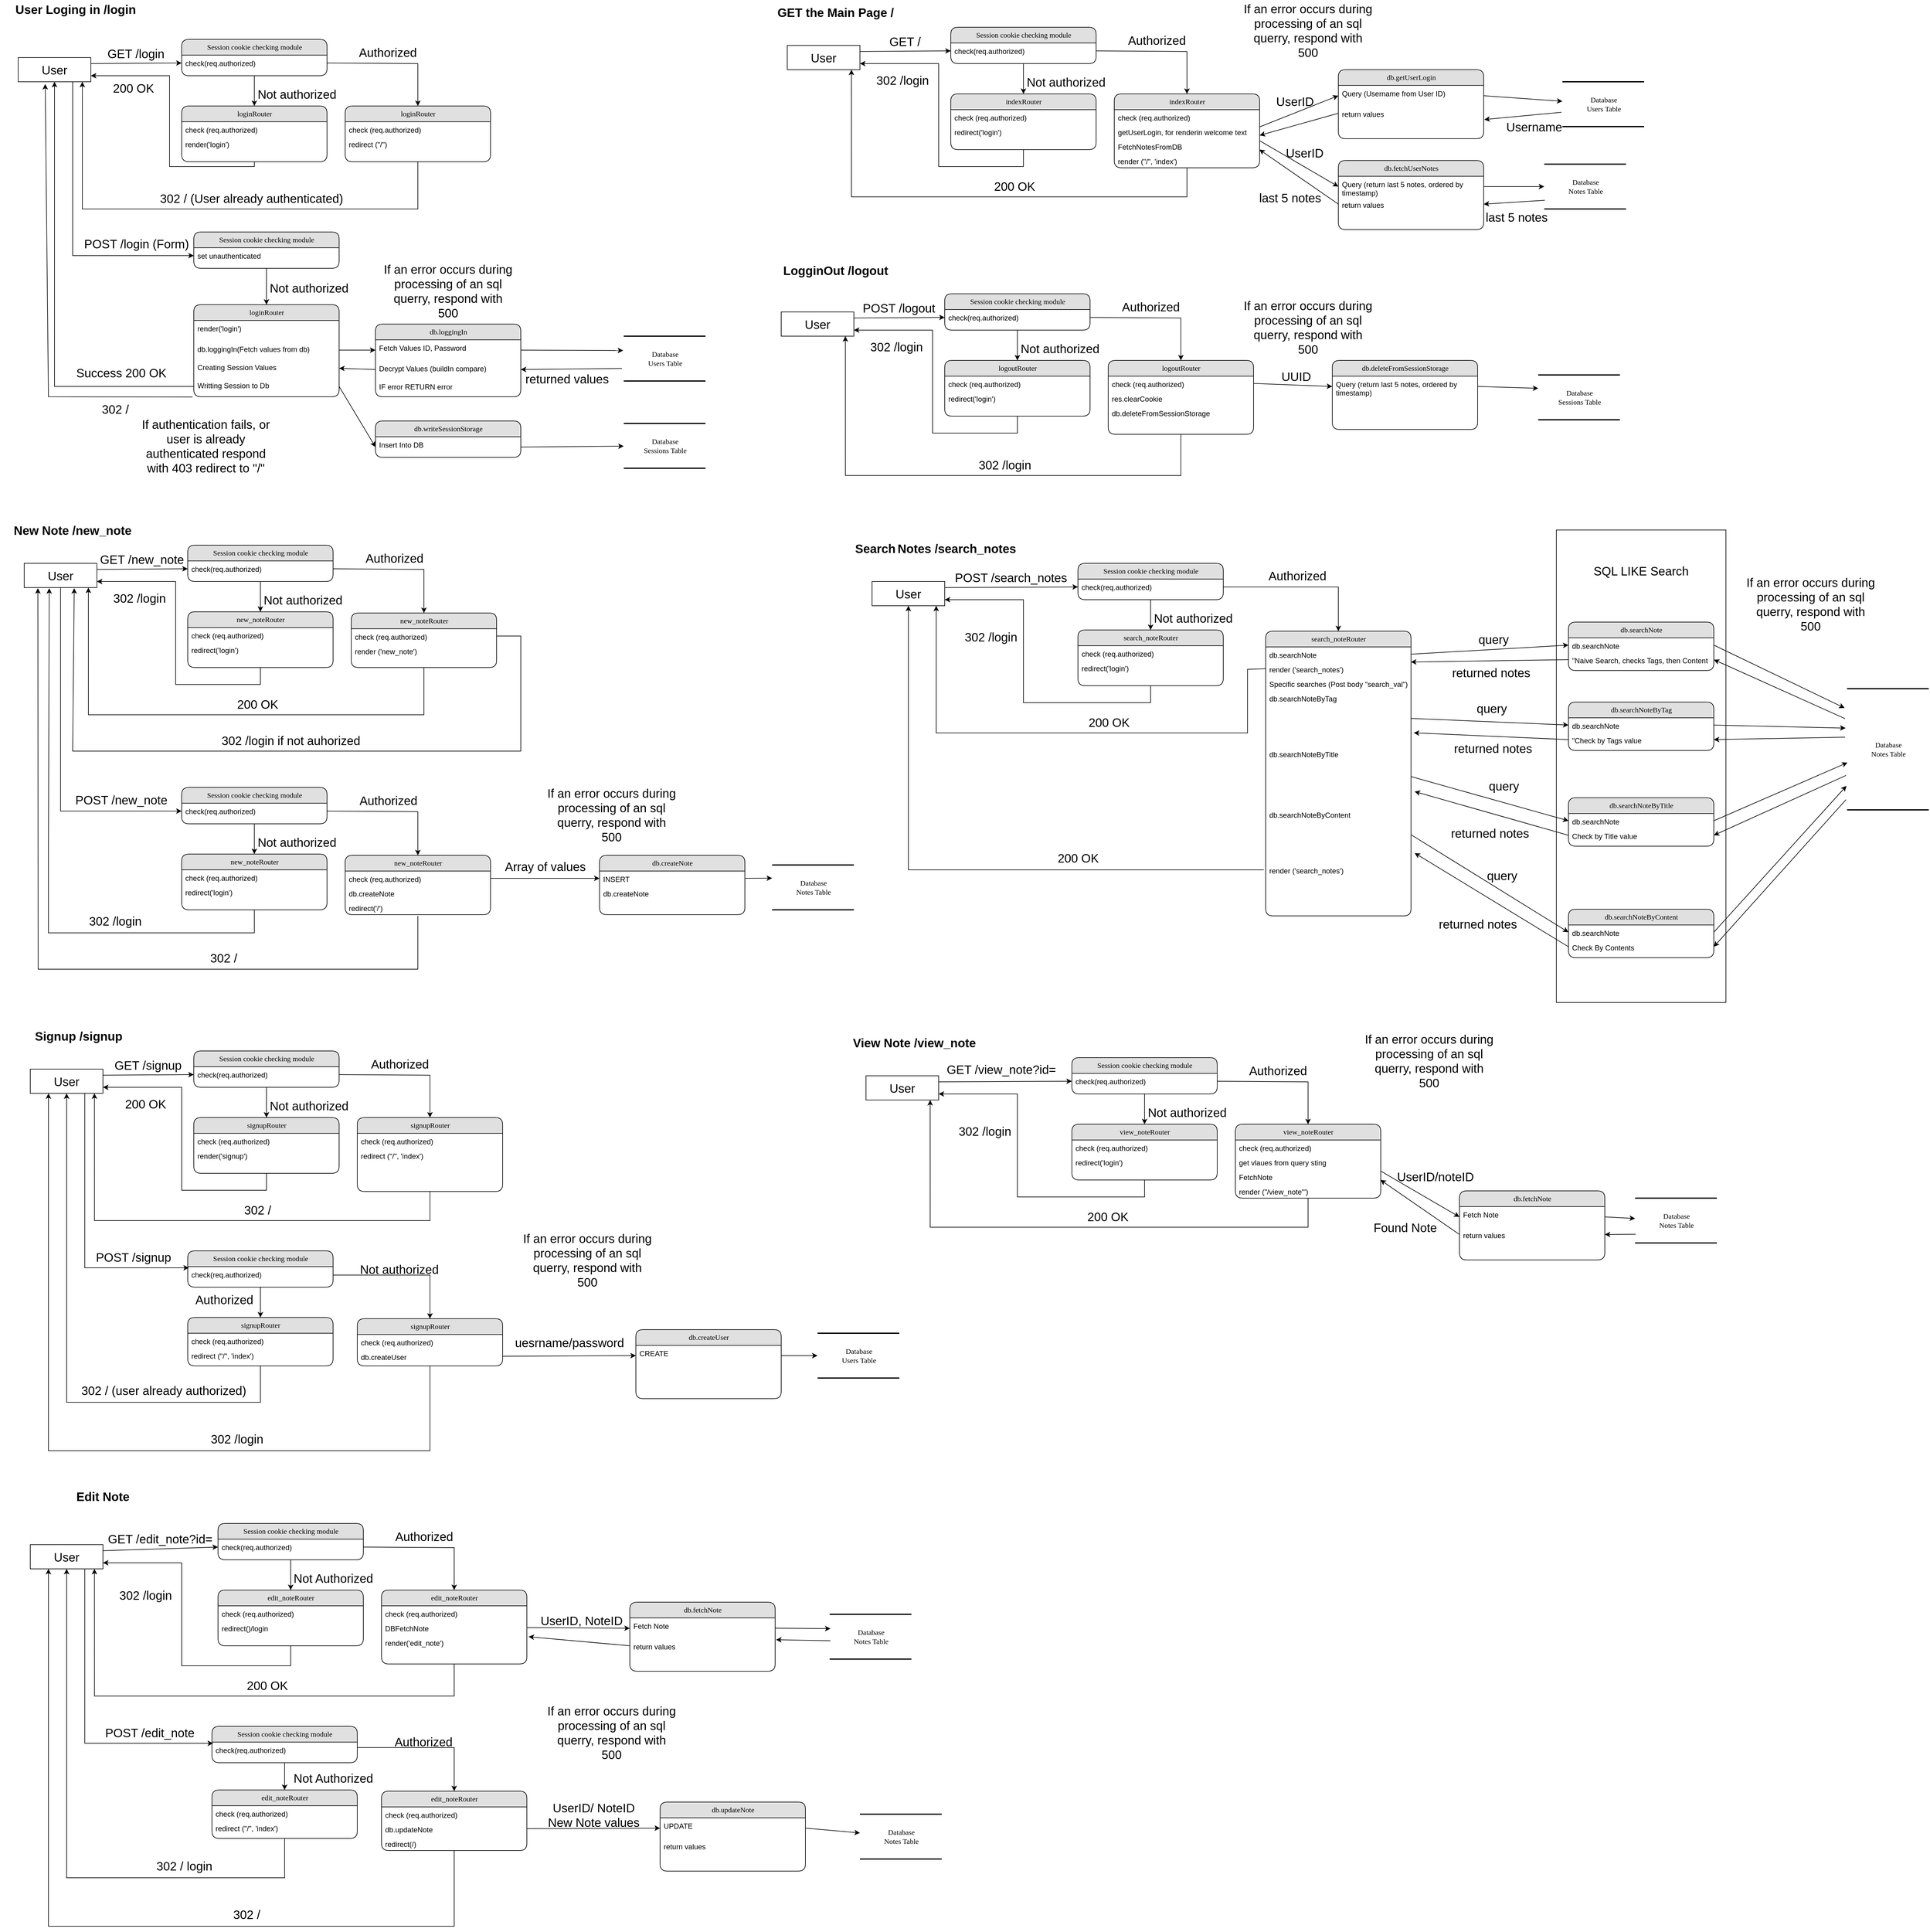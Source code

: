<mxfile version="20.0.1" type="device"><diagram name="Page-1" id="5d7acffa-a066-3a61-03fe-96351882024d"><mxGraphModel dx="710" dy="4078" grid="1" gridSize="10" guides="1" tooltips="1" connect="1" arrows="1" fold="1" page="1" pageScale="1" pageWidth="1100" pageHeight="850" background="#ffffff" math="0" shadow="0"><root><mxCell id="0"/><mxCell id="1" parent="0"/><mxCell id="Szqo67vaJf8DY3AHGSxz-276" value="" style="rounded=0;whiteSpace=wrap;html=1;fontSize=20;fillColor=none;" vertex="1" parent="1"><mxGeometry x="3690" y="920" width="280" height="780" as="geometry"/></mxCell><mxCell id="Szqo67vaJf8DY3AHGSxz-48" value="&lt;font style=&quot;font-size: 20px;&quot;&gt;&lt;b&gt;User Loging in /login&lt;br&gt;&lt;/b&gt;&lt;/font&gt;" style="text;html=1;strokeColor=none;fillColor=none;align=center;verticalAlign=middle;whiteSpace=wrap;rounded=0;" vertex="1" parent="1"><mxGeometry x="1120" y="45" width="250" height="30" as="geometry"/></mxCell><mxCell id="Szqo67vaJf8DY3AHGSxz-50" value="User" style="rounded=0;whiteSpace=wrap;html=1;fontSize=20;" vertex="1" parent="1"><mxGeometry x="1150" y="140" width="120" height="40" as="geometry"/></mxCell><mxCell id="Szqo67vaJf8DY3AHGSxz-51" value="GET /login" style="endArrow=classic;html=1;rounded=0;fontSize=20;exitX=1;exitY=0.25;exitDx=0;exitDy=0;entryX=0;entryY=0.5;entryDx=0;entryDy=0;labelBackgroundColor=none;" edge="1" parent="1" source="Szqo67vaJf8DY3AHGSxz-50" target="Szqo67vaJf8DY3AHGSxz-53"><mxGeometry x="-0.007" y="17" width="50" height="50" relative="1" as="geometry"><mxPoint x="1290" y="170" as="sourcePoint"/><mxPoint x="1310" y="200" as="targetPoint"/><mxPoint as="offset"/></mxGeometry></mxCell><mxCell id="Szqo67vaJf8DY3AHGSxz-52" value="Session cookie checking module" style="swimlane;html=1;fontStyle=0;childLayout=stackLayout;horizontal=1;startSize=26;fillColor=#e0e0e0;horizontalStack=0;resizeParent=1;resizeLast=0;collapsible=1;marginBottom=0;swimlaneFillColor=#ffffff;align=center;rounded=1;shadow=0;comic=0;labelBackgroundColor=none;strokeWidth=1;fontFamily=Verdana;fontSize=12" vertex="1" parent="1"><mxGeometry x="1420" y="110" width="240" height="60" as="geometry"/></mxCell><mxCell id="Szqo67vaJf8DY3AHGSxz-53" value="check(req.authorized)" style="text;html=1;strokeColor=none;fillColor=none;spacingLeft=4;spacingRight=4;whiteSpace=wrap;overflow=hidden;rotatable=0;points=[[0,0.5],[1,0.5]];portConstraint=eastwest;" vertex="1" parent="Szqo67vaJf8DY3AHGSxz-52"><mxGeometry y="26" width="240" height="26" as="geometry"/></mxCell><mxCell id="Szqo67vaJf8DY3AHGSxz-58" value="loginRouter" style="swimlane;html=1;fontStyle=0;childLayout=stackLayout;horizontal=1;startSize=26;fillColor=#e0e0e0;horizontalStack=0;resizeParent=1;resizeLast=0;collapsible=1;marginBottom=0;swimlaneFillColor=#ffffff;align=center;rounded=1;shadow=0;comic=0;labelBackgroundColor=none;strokeWidth=1;fontFamily=Verdana;fontSize=12" vertex="1" parent="1"><mxGeometry x="1420" y="220" width="240" height="92" as="geometry"><mxRectangle x="1340" y="190" width="100" height="26" as="alternateBounds"/></mxGeometry></mxCell><mxCell id="Szqo67vaJf8DY3AHGSxz-59" value="check (req.authorized)" style="text;html=1;strokeColor=none;fillColor=none;spacingLeft=4;spacingRight=4;whiteSpace=wrap;overflow=hidden;rotatable=0;points=[[0,0.5],[1,0.5]];portConstraint=eastwest;" vertex="1" parent="Szqo67vaJf8DY3AHGSxz-58"><mxGeometry y="26" width="240" height="24" as="geometry"/></mxCell><mxCell id="Szqo67vaJf8DY3AHGSxz-71" value="render('login')" style="text;html=1;strokeColor=none;fillColor=none;spacingLeft=4;spacingRight=4;whiteSpace=wrap;overflow=hidden;rotatable=0;points=[[0,0.5],[1,0.5]];portConstraint=eastwest;" vertex="1" parent="Szqo67vaJf8DY3AHGSxz-58"><mxGeometry y="50" width="240" height="24" as="geometry"/></mxCell><mxCell id="Szqo67vaJf8DY3AHGSxz-60" value="Not authorized" style="endArrow=classic;html=1;rounded=0;labelBackgroundColor=none;fontSize=20;exitX=0.5;exitY=1;exitDx=0;exitDy=0;entryX=0.5;entryY=0;entryDx=0;entryDy=0;" edge="1" parent="1" source="Szqo67vaJf8DY3AHGSxz-52" target="Szqo67vaJf8DY3AHGSxz-58"><mxGeometry x="0.2" y="70" width="50" height="50" relative="1" as="geometry"><mxPoint x="1440" y="530" as="sourcePoint"/><mxPoint x="1490" y="480" as="targetPoint"/><Array as="points"><mxPoint x="1540" y="200"/></Array><mxPoint as="offset"/></mxGeometry></mxCell><mxCell id="Szqo67vaJf8DY3AHGSxz-61" value="" style="endArrow=classic;html=1;rounded=0;labelBackgroundColor=none;fontSize=20;exitX=0.5;exitY=1;exitDx=0;exitDy=0;entryX=1;entryY=0.75;entryDx=0;entryDy=0;" edge="1" parent="1" source="Szqo67vaJf8DY3AHGSxz-58" target="Szqo67vaJf8DY3AHGSxz-50"><mxGeometry width="50" height="50" relative="1" as="geometry"><mxPoint x="1440" y="530" as="sourcePoint"/><mxPoint x="1490" y="480" as="targetPoint"/><Array as="points"><mxPoint x="1540" y="320"/><mxPoint x="1400" y="320"/><mxPoint x="1400" y="170"/></Array></mxGeometry></mxCell><mxCell id="Szqo67vaJf8DY3AHGSxz-62" value="200 OK" style="edgeLabel;html=1;align=center;verticalAlign=middle;resizable=0;points=[];fontSize=20;" vertex="1" connectable="0" parent="Szqo67vaJf8DY3AHGSxz-61"><mxGeometry x="-0.136" relative="1" as="geometry"><mxPoint x="-60" y="-93" as="offset"/></mxGeometry></mxCell><mxCell id="Szqo67vaJf8DY3AHGSxz-63" value="" style="endArrow=classic;html=1;rounded=0;labelBackgroundColor=none;fontSize=20;exitX=0.75;exitY=1;exitDx=0;exitDy=0;entryX=0;entryY=0.5;entryDx=0;entryDy=0;" edge="1" parent="1" source="Szqo67vaJf8DY3AHGSxz-50" target="Szqo67vaJf8DY3AHGSxz-66"><mxGeometry width="50" height="50" relative="1" as="geometry"><mxPoint x="1360" y="530" as="sourcePoint"/><mxPoint x="1400" y="390" as="targetPoint"/><Array as="points"><mxPoint x="1240" y="467"/></Array></mxGeometry></mxCell><mxCell id="Szqo67vaJf8DY3AHGSxz-64" value="POST /login (Form)" style="edgeLabel;html=1;align=center;verticalAlign=middle;resizable=0;points=[];fontSize=20;" vertex="1" connectable="0" parent="Szqo67vaJf8DY3AHGSxz-63"><mxGeometry x="0.406" relative="1" as="geometry"><mxPoint x="49" y="-20" as="offset"/></mxGeometry></mxCell><mxCell id="Szqo67vaJf8DY3AHGSxz-65" value="Session cookie checking module" style="swimlane;html=1;fontStyle=0;childLayout=stackLayout;horizontal=1;startSize=26;fillColor=#e0e0e0;horizontalStack=0;resizeParent=1;resizeLast=0;collapsible=1;marginBottom=0;swimlaneFillColor=#ffffff;align=center;rounded=1;shadow=0;comic=0;labelBackgroundColor=none;strokeWidth=1;fontFamily=Verdana;fontSize=12" vertex="1" parent="1"><mxGeometry x="1440" y="428" width="240" height="60" as="geometry"/></mxCell><mxCell id="Szqo67vaJf8DY3AHGSxz-66" value="set unauthenticated" style="text;html=1;strokeColor=none;fillColor=none;spacingLeft=4;spacingRight=4;whiteSpace=wrap;overflow=hidden;rotatable=0;points=[[0,0.5],[1,0.5]];portConstraint=eastwest;" vertex="1" parent="Szqo67vaJf8DY3AHGSxz-65"><mxGeometry y="26" width="240" height="26" as="geometry"/></mxCell><mxCell id="Szqo67vaJf8DY3AHGSxz-67" value="loginRouter" style="swimlane;html=1;fontStyle=0;childLayout=stackLayout;horizontal=1;startSize=26;fillColor=#e0e0e0;horizontalStack=0;resizeParent=1;resizeLast=0;collapsible=1;marginBottom=0;swimlaneFillColor=#ffffff;align=center;rounded=1;shadow=0;comic=0;labelBackgroundColor=none;strokeWidth=1;fontFamily=Verdana;fontSize=12" vertex="1" parent="1"><mxGeometry x="1440" y="548" width="240" height="152" as="geometry"/></mxCell><mxCell id="Szqo67vaJf8DY3AHGSxz-68" value="render('login')" style="text;html=1;strokeColor=none;fillColor=none;spacingLeft=4;spacingRight=4;whiteSpace=wrap;overflow=hidden;rotatable=0;points=[[0,0.5],[1,0.5]];portConstraint=eastwest;" vertex="1" parent="Szqo67vaJf8DY3AHGSxz-67"><mxGeometry y="26" width="240" height="34" as="geometry"/></mxCell><mxCell id="Szqo67vaJf8DY3AHGSxz-79" value="db.loggingIn(Fetch values from db)" style="text;html=1;strokeColor=none;fillColor=none;spacingLeft=4;spacingRight=4;whiteSpace=wrap;overflow=hidden;rotatable=0;points=[[0,0.5],[1,0.5]];portConstraint=eastwest;" vertex="1" parent="Szqo67vaJf8DY3AHGSxz-67"><mxGeometry y="60" width="240" height="30" as="geometry"/></mxCell><mxCell id="Szqo67vaJf8DY3AHGSxz-87" value="Creating Session Values" style="text;html=1;strokeColor=none;fillColor=none;spacingLeft=4;spacingRight=4;whiteSpace=wrap;overflow=hidden;rotatable=0;points=[[0,0.5],[1,0.5]];portConstraint=eastwest;" vertex="1" parent="Szqo67vaJf8DY3AHGSxz-67"><mxGeometry y="90" width="240" height="30" as="geometry"/></mxCell><mxCell id="Szqo67vaJf8DY3AHGSxz-88" value="Writting Session to Db" style="text;html=1;strokeColor=none;fillColor=none;spacingLeft=4;spacingRight=4;whiteSpace=wrap;overflow=hidden;rotatable=0;points=[[0,0.5],[1,0.5]];portConstraint=eastwest;" vertex="1" parent="Szqo67vaJf8DY3AHGSxz-67"><mxGeometry y="120" width="240" height="30" as="geometry"/></mxCell><mxCell id="Szqo67vaJf8DY3AHGSxz-69" value="Not authorized" style="endArrow=classic;html=1;rounded=0;labelBackgroundColor=none;fontSize=20;exitX=0.5;exitY=1;exitDx=0;exitDy=0;entryX=0.5;entryY=0;entryDx=0;entryDy=0;" edge="1" parent="1" source="Szqo67vaJf8DY3AHGSxz-65" target="Szqo67vaJf8DY3AHGSxz-67"><mxGeometry x="0.067" y="70" width="50" height="50" relative="1" as="geometry"><mxPoint x="1360" y="588" as="sourcePoint"/><mxPoint x="1410" y="538" as="targetPoint"/><mxPoint as="offset"/></mxGeometry></mxCell><mxCell id="Szqo67vaJf8DY3AHGSxz-72" value="loginRouter" style="swimlane;html=1;fontStyle=0;childLayout=stackLayout;horizontal=1;startSize=26;fillColor=#e0e0e0;horizontalStack=0;resizeParent=1;resizeLast=0;collapsible=1;marginBottom=0;swimlaneFillColor=#ffffff;align=center;rounded=1;shadow=0;comic=0;labelBackgroundColor=none;strokeWidth=1;fontFamily=Verdana;fontSize=12" vertex="1" parent="1"><mxGeometry x="1690" y="220" width="240" height="92" as="geometry"><mxRectangle x="1340" y="190" width="100" height="26" as="alternateBounds"/></mxGeometry></mxCell><mxCell id="Szqo67vaJf8DY3AHGSxz-73" value="check (req.authorized)" style="text;html=1;strokeColor=none;fillColor=none;spacingLeft=4;spacingRight=4;whiteSpace=wrap;overflow=hidden;rotatable=0;points=[[0,0.5],[1,0.5]];portConstraint=eastwest;" vertex="1" parent="Szqo67vaJf8DY3AHGSxz-72"><mxGeometry y="26" width="240" height="24" as="geometry"/></mxCell><mxCell id="Szqo67vaJf8DY3AHGSxz-74" value="redirect (&quot;/&quot;)" style="text;html=1;strokeColor=none;fillColor=none;spacingLeft=4;spacingRight=4;whiteSpace=wrap;overflow=hidden;rotatable=0;points=[[0,0.5],[1,0.5]];portConstraint=eastwest;" vertex="1" parent="Szqo67vaJf8DY3AHGSxz-72"><mxGeometry y="50" width="240" height="24" as="geometry"/></mxCell><mxCell id="Szqo67vaJf8DY3AHGSxz-75" value="" style="endArrow=classic;html=1;rounded=0;labelBackgroundColor=none;fontSize=20;exitX=1;exitY=0.5;exitDx=0;exitDy=0;entryX=0.5;entryY=0;entryDx=0;entryDy=0;" edge="1" parent="1" source="Szqo67vaJf8DY3AHGSxz-53" target="Szqo67vaJf8DY3AHGSxz-72"><mxGeometry width="50" height="50" relative="1" as="geometry"><mxPoint x="1770" y="160" as="sourcePoint"/><mxPoint x="1830" y="150" as="targetPoint"/><Array as="points"><mxPoint x="1810" y="150"/></Array></mxGeometry></mxCell><mxCell id="Szqo67vaJf8DY3AHGSxz-76" value="Authorized" style="edgeLabel;html=1;align=center;verticalAlign=middle;resizable=0;points=[];fontSize=20;" vertex="1" connectable="0" parent="Szqo67vaJf8DY3AHGSxz-75"><mxGeometry x="0.018" y="-1" relative="1" as="geometry"><mxPoint x="-12" y="-20" as="offset"/></mxGeometry></mxCell><mxCell id="Szqo67vaJf8DY3AHGSxz-77" value="" style="endArrow=classic;html=1;rounded=0;labelBackgroundColor=none;fontSize=20;exitX=0.5;exitY=1;exitDx=0;exitDy=0;entryX=0.883;entryY=1;entryDx=0;entryDy=0;entryPerimeter=0;" edge="1" parent="1" source="Szqo67vaJf8DY3AHGSxz-72" target="Szqo67vaJf8DY3AHGSxz-50"><mxGeometry width="50" height="50" relative="1" as="geometry"><mxPoint x="1490" y="530" as="sourcePoint"/><mxPoint x="1290" y="220" as="targetPoint"/><Array as="points"><mxPoint x="1810" y="390"/><mxPoint x="1256" y="390"/></Array></mxGeometry></mxCell><mxCell id="Szqo67vaJf8DY3AHGSxz-78" value="302 / (User already authenticated)" style="edgeLabel;html=1;align=center;verticalAlign=middle;resizable=0;points=[];fontSize=20;" vertex="1" connectable="0" parent="Szqo67vaJf8DY3AHGSxz-77"><mxGeometry x="0.299" y="-2" relative="1" as="geometry"><mxPoint x="194" y="-16" as="offset"/></mxGeometry></mxCell><mxCell id="Szqo67vaJf8DY3AHGSxz-80" value="&lt;div&gt;Database&lt;/div&gt;Users Table" style="html=1;rounded=0;shadow=0;comic=0;labelBackgroundColor=none;strokeWidth=2;fontFamily=Verdana;fontSize=12;align=center;shape=mxgraph.ios7ui.horLines;" vertex="1" parent="1"><mxGeometry x="2150" y="600" width="135" height="74" as="geometry"/></mxCell><mxCell id="Szqo67vaJf8DY3AHGSxz-81" value="" style="endArrow=classic;html=1;rounded=0;labelBackgroundColor=none;fontSize=20;exitX=1;exitY=0.5;exitDx=0;exitDy=0;" edge="1" parent="1" source="Szqo67vaJf8DY3AHGSxz-79" target="Szqo67vaJf8DY3AHGSxz-83"><mxGeometry width="50" height="50" relative="1" as="geometry"><mxPoint x="1700" y="631" as="sourcePoint"/><mxPoint x="1780" y="623" as="targetPoint"/></mxGeometry></mxCell><mxCell id="Szqo67vaJf8DY3AHGSxz-82" value="db.loggingIn" style="swimlane;html=1;fontStyle=0;childLayout=stackLayout;horizontal=1;startSize=26;fillColor=#e0e0e0;horizontalStack=0;resizeParent=1;resizeLast=0;collapsible=1;marginBottom=0;swimlaneFillColor=#ffffff;align=center;rounded=1;shadow=0;comic=0;labelBackgroundColor=none;strokeWidth=1;fontFamily=Verdana;fontSize=12" vertex="1" parent="1"><mxGeometry x="1740" y="580" width="240" height="120" as="geometry"/></mxCell><mxCell id="Szqo67vaJf8DY3AHGSxz-83" value="Fetch Values ID, Password" style="text;html=1;strokeColor=none;fillColor=none;spacingLeft=4;spacingRight=4;whiteSpace=wrap;overflow=hidden;rotatable=0;points=[[0,0.5],[1,0.5]];portConstraint=eastwest;" vertex="1" parent="Szqo67vaJf8DY3AHGSxz-82"><mxGeometry y="26" width="240" height="34" as="geometry"/></mxCell><mxCell id="Szqo67vaJf8DY3AHGSxz-84" value="Decrypt Values (buildIn compare)" style="text;html=1;strokeColor=none;fillColor=none;spacingLeft=4;spacingRight=4;whiteSpace=wrap;overflow=hidden;rotatable=0;points=[[0,0.5],[1,0.5]];portConstraint=eastwest;" vertex="1" parent="Szqo67vaJf8DY3AHGSxz-82"><mxGeometry y="60" width="240" height="30" as="geometry"/></mxCell><mxCell id="Szqo67vaJf8DY3AHGSxz-94" value="IF error RETURN error" style="text;html=1;strokeColor=none;fillColor=none;spacingLeft=4;spacingRight=4;whiteSpace=wrap;overflow=hidden;rotatable=0;points=[[0,0.5],[1,0.5]];portConstraint=eastwest;" vertex="1" parent="Szqo67vaJf8DY3AHGSxz-82"><mxGeometry y="90" width="240" height="30" as="geometry"/></mxCell><mxCell id="Szqo67vaJf8DY3AHGSxz-85" value="" style="endArrow=classic;html=1;rounded=0;labelBackgroundColor=none;fontSize=20;exitX=1;exitY=0.5;exitDx=0;exitDy=0;entryX=-0.007;entryY=0.32;entryDx=0;entryDy=0;entryPerimeter=0;" edge="1" parent="1" source="Szqo67vaJf8DY3AHGSxz-83" target="Szqo67vaJf8DY3AHGSxz-80"><mxGeometry width="50" height="50" relative="1" as="geometry"><mxPoint x="1890" y="500" as="sourcePoint"/><mxPoint x="1940" y="450" as="targetPoint"/></mxGeometry></mxCell><mxCell id="Szqo67vaJf8DY3AHGSxz-86" value="returned values" style="endArrow=classic;html=1;rounded=0;labelBackgroundColor=none;fontSize=20;exitX=-0.022;exitY=0.72;exitDx=0;exitDy=0;exitPerimeter=0;entryX=1;entryY=0.5;entryDx=0;entryDy=0;" edge="1" parent="1" source="Szqo67vaJf8DY3AHGSxz-80" target="Szqo67vaJf8DY3AHGSxz-84"><mxGeometry x="0.098" y="16" width="50" height="50" relative="1" as="geometry"><mxPoint x="1890" y="500" as="sourcePoint"/><mxPoint x="1940" y="450" as="targetPoint"/><mxPoint as="offset"/></mxGeometry></mxCell><mxCell id="Szqo67vaJf8DY3AHGSxz-89" value="" style="endArrow=classic;html=1;rounded=0;labelBackgroundColor=none;fontSize=20;exitX=0;exitY=0.5;exitDx=0;exitDy=0;entryX=1;entryY=0.5;entryDx=0;entryDy=0;" edge="1" parent="1" source="Szqo67vaJf8DY3AHGSxz-84" target="Szqo67vaJf8DY3AHGSxz-87"><mxGeometry width="50" height="50" relative="1" as="geometry"><mxPoint x="1630" y="500" as="sourcePoint"/><mxPoint x="1680" y="450" as="targetPoint"/></mxGeometry></mxCell><mxCell id="Szqo67vaJf8DY3AHGSxz-90" value="db.writeSessionStorage" style="swimlane;html=1;fontStyle=0;childLayout=stackLayout;horizontal=1;startSize=26;fillColor=#e0e0e0;horizontalStack=0;resizeParent=1;resizeLast=0;collapsible=1;marginBottom=0;swimlaneFillColor=#ffffff;align=center;rounded=1;shadow=0;comic=0;labelBackgroundColor=none;strokeWidth=1;fontFamily=Verdana;fontSize=12" vertex="1" parent="1"><mxGeometry x="1740" y="740" width="240" height="60" as="geometry"/></mxCell><mxCell id="Szqo67vaJf8DY3AHGSxz-91" value="Insert Into DB" style="text;html=1;strokeColor=none;fillColor=none;spacingLeft=4;spacingRight=4;whiteSpace=wrap;overflow=hidden;rotatable=0;points=[[0,0.5],[1,0.5]];portConstraint=eastwest;" vertex="1" parent="Szqo67vaJf8DY3AHGSxz-90"><mxGeometry y="26" width="240" height="34" as="geometry"/></mxCell><mxCell id="Szqo67vaJf8DY3AHGSxz-93" value="" style="endArrow=classic;html=1;rounded=0;labelBackgroundColor=none;fontSize=20;exitX=1;exitY=0.5;exitDx=0;exitDy=0;entryX=0;entryY=0.5;entryDx=0;entryDy=0;" edge="1" parent="1" source="Szqo67vaJf8DY3AHGSxz-88" target="Szqo67vaJf8DY3AHGSxz-91"><mxGeometry width="50" height="50" relative="1" as="geometry"><mxPoint x="1710" y="560" as="sourcePoint"/><mxPoint x="1760" y="510" as="targetPoint"/></mxGeometry></mxCell><mxCell id="Szqo67vaJf8DY3AHGSxz-96" value="&lt;div&gt;Database&lt;/div&gt;Sessions Table" style="html=1;rounded=0;shadow=0;comic=0;labelBackgroundColor=none;strokeWidth=2;fontFamily=Verdana;fontSize=12;align=center;shape=mxgraph.ios7ui.horLines;" vertex="1" parent="1"><mxGeometry x="2150" y="744" width="135" height="74" as="geometry"/></mxCell><mxCell id="Szqo67vaJf8DY3AHGSxz-97" value="" style="endArrow=classic;html=1;rounded=0;labelBackgroundColor=none;fontSize=20;exitX=1;exitY=0.5;exitDx=0;exitDy=0;" edge="1" parent="1" source="Szqo67vaJf8DY3AHGSxz-91" target="Szqo67vaJf8DY3AHGSxz-96"><mxGeometry width="50" height="50" relative="1" as="geometry"><mxPoint x="1900" y="860" as="sourcePoint"/><mxPoint x="1950" y="810" as="targetPoint"/></mxGeometry></mxCell><mxCell id="Szqo67vaJf8DY3AHGSxz-98" value="Success 200 OK" style="endArrow=classic;html=1;rounded=0;labelBackgroundColor=none;fontSize=20;exitX=0;exitY=0.5;exitDx=0;exitDy=0;entryX=0.5;entryY=1;entryDx=0;entryDy=0;" edge="1" parent="1" source="Szqo67vaJf8DY3AHGSxz-88" target="Szqo67vaJf8DY3AHGSxz-50"><mxGeometry x="-0.673" y="-23" width="50" height="50" relative="1" as="geometry"><mxPoint x="1580" y="890" as="sourcePoint"/><mxPoint x="1630" y="840" as="targetPoint"/><Array as="points"><mxPoint x="1210" y="683"/></Array><mxPoint as="offset"/></mxGeometry></mxCell><mxCell id="Szqo67vaJf8DY3AHGSxz-99" value="" style="endArrow=classic;html=1;rounded=0;labelBackgroundColor=none;fontSize=20;exitX=-0.008;exitY=1.078;exitDx=0;exitDy=0;exitPerimeter=0;entryX=0.372;entryY=1.092;entryDx=0;entryDy=0;entryPerimeter=0;" edge="1" parent="1" source="Szqo67vaJf8DY3AHGSxz-88" target="Szqo67vaJf8DY3AHGSxz-50"><mxGeometry width="50" height="50" relative="1" as="geometry"><mxPoint x="1580" y="890" as="sourcePoint"/><mxPoint x="1630" y="840" as="targetPoint"/><Array as="points"><mxPoint x="1200" y="700"/></Array></mxGeometry></mxCell><mxCell id="Szqo67vaJf8DY3AHGSxz-100" value="302 /" style="edgeLabel;html=1;align=center;verticalAlign=middle;resizable=0;points=[];fontSize=20;" vertex="1" connectable="0" parent="Szqo67vaJf8DY3AHGSxz-99"><mxGeometry x="-0.461" y="4" relative="1" as="geometry"><mxPoint x="75" y="16" as="offset"/></mxGeometry></mxCell><mxCell id="Szqo67vaJf8DY3AHGSxz-101" value="If an error occurs during processing of an sql querry, respond with 500" style="text;html=1;strokeColor=none;fillColor=none;align=center;verticalAlign=middle;whiteSpace=wrap;rounded=0;fontSize=20;" vertex="1" parent="1"><mxGeometry x="1750" y="480" width="220" height="90" as="geometry"/></mxCell><mxCell id="Szqo67vaJf8DY3AHGSxz-102" value="If authentication fails, or user is already authenticated respond with 403 redirect to &quot;/&quot;" style="text;html=1;strokeColor=none;fillColor=none;align=center;verticalAlign=middle;whiteSpace=wrap;rounded=0;fontSize=20;" vertex="1" parent="1"><mxGeometry x="1350" y="736" width="220" height="90" as="geometry"/></mxCell><mxCell id="Szqo67vaJf8DY3AHGSxz-103" value="&lt;b&gt;&lt;font style=&quot;font-size: 20px;&quot;&gt;GET the Main Page /&lt;br&gt;&lt;/font&gt;&lt;/b&gt;" style="text;html=1;strokeColor=none;fillColor=none;align=center;verticalAlign=middle;whiteSpace=wrap;rounded=0;fontStyle=1" vertex="1" parent="1"><mxGeometry x="2390" y="50" width="220" height="30" as="geometry"/></mxCell><mxCell id="Szqo67vaJf8DY3AHGSxz-105" value="User" style="rounded=0;whiteSpace=wrap;html=1;fontSize=20;" vertex="1" parent="1"><mxGeometry x="2420" y="120" width="120" height="40" as="geometry"/></mxCell><mxCell id="Szqo67vaJf8DY3AHGSxz-106" value="GET /" style="endArrow=classic;html=1;rounded=0;fontSize=20;exitX=1;exitY=0.25;exitDx=0;exitDy=0;entryX=0;entryY=0.5;entryDx=0;entryDy=0;labelBackgroundColor=none;" edge="1" parent="1" source="Szqo67vaJf8DY3AHGSxz-105" target="Szqo67vaJf8DY3AHGSxz-108"><mxGeometry x="-0.007" y="17" width="50" height="50" relative="1" as="geometry"><mxPoint x="2560" y="150" as="sourcePoint"/><mxPoint x="2580" y="180" as="targetPoint"/><mxPoint as="offset"/></mxGeometry></mxCell><mxCell id="Szqo67vaJf8DY3AHGSxz-107" value="Session cookie checking module" style="swimlane;html=1;fontStyle=0;childLayout=stackLayout;horizontal=1;startSize=26;fillColor=#e0e0e0;horizontalStack=0;resizeParent=1;resizeLast=0;collapsible=1;marginBottom=0;swimlaneFillColor=#ffffff;align=center;rounded=1;shadow=0;comic=0;labelBackgroundColor=none;strokeWidth=1;fontFamily=Verdana;fontSize=12" vertex="1" parent="1"><mxGeometry x="2690" y="90" width="240" height="60" as="geometry"/></mxCell><mxCell id="Szqo67vaJf8DY3AHGSxz-108" value="check(req.authorized)" style="text;html=1;strokeColor=none;fillColor=none;spacingLeft=4;spacingRight=4;whiteSpace=wrap;overflow=hidden;rotatable=0;points=[[0,0.5],[1,0.5]];portConstraint=eastwest;" vertex="1" parent="Szqo67vaJf8DY3AHGSxz-107"><mxGeometry y="26" width="240" height="26" as="geometry"/></mxCell><mxCell id="Szqo67vaJf8DY3AHGSxz-109" value="indexRouter" style="swimlane;html=1;fontStyle=0;childLayout=stackLayout;horizontal=1;startSize=26;fillColor=#e0e0e0;horizontalStack=0;resizeParent=1;resizeLast=0;collapsible=1;marginBottom=0;swimlaneFillColor=#ffffff;align=center;rounded=1;shadow=0;comic=0;labelBackgroundColor=none;strokeWidth=1;fontFamily=Verdana;fontSize=12" vertex="1" parent="1"><mxGeometry x="2690" y="200" width="240" height="92" as="geometry"><mxRectangle x="1340" y="190" width="100" height="26" as="alternateBounds"/></mxGeometry></mxCell><mxCell id="Szqo67vaJf8DY3AHGSxz-110" value="check (req.authorized)" style="text;html=1;strokeColor=none;fillColor=none;spacingLeft=4;spacingRight=4;whiteSpace=wrap;overflow=hidden;rotatable=0;points=[[0,0.5],[1,0.5]];portConstraint=eastwest;" vertex="1" parent="Szqo67vaJf8DY3AHGSxz-109"><mxGeometry y="26" width="240" height="24" as="geometry"/></mxCell><mxCell id="Szqo67vaJf8DY3AHGSxz-111" value="redirect('login')" style="text;html=1;strokeColor=none;fillColor=none;spacingLeft=4;spacingRight=4;whiteSpace=wrap;overflow=hidden;rotatable=0;points=[[0,0.5],[1,0.5]];portConstraint=eastwest;" vertex="1" parent="Szqo67vaJf8DY3AHGSxz-109"><mxGeometry y="50" width="240" height="24" as="geometry"/></mxCell><mxCell id="Szqo67vaJf8DY3AHGSxz-112" value="Not authorized" style="endArrow=classic;html=1;rounded=0;labelBackgroundColor=none;fontSize=20;exitX=0.5;exitY=1;exitDx=0;exitDy=0;entryX=0.5;entryY=0;entryDx=0;entryDy=0;" edge="1" parent="1" source="Szqo67vaJf8DY3AHGSxz-107" target="Szqo67vaJf8DY3AHGSxz-109"><mxGeometry x="0.2" y="70" width="50" height="50" relative="1" as="geometry"><mxPoint x="2710" y="510" as="sourcePoint"/><mxPoint x="2760" y="460" as="targetPoint"/><Array as="points"><mxPoint x="2810" y="180"/></Array><mxPoint as="offset"/></mxGeometry></mxCell><mxCell id="Szqo67vaJf8DY3AHGSxz-113" value="" style="endArrow=classic;html=1;rounded=0;labelBackgroundColor=none;fontSize=20;entryX=1;entryY=0.75;entryDx=0;entryDy=0;exitX=0.5;exitY=1;exitDx=0;exitDy=0;" edge="1" parent="1" source="Szqo67vaJf8DY3AHGSxz-109" target="Szqo67vaJf8DY3AHGSxz-105"><mxGeometry width="50" height="50" relative="1" as="geometry"><mxPoint x="2820" y="300" as="sourcePoint"/><mxPoint x="2550" y="156" as="targetPoint"/><Array as="points"><mxPoint x="2810" y="320"/><mxPoint x="2670" y="320"/><mxPoint x="2670" y="150"/></Array></mxGeometry></mxCell><mxCell id="Szqo67vaJf8DY3AHGSxz-114" value="302 /login" style="edgeLabel;html=1;align=center;verticalAlign=middle;resizable=0;points=[];fontSize=20;" vertex="1" connectable="0" parent="Szqo67vaJf8DY3AHGSxz-113"><mxGeometry x="-0.136" relative="1" as="geometry"><mxPoint x="-60" y="-109" as="offset"/></mxGeometry></mxCell><mxCell id="Szqo67vaJf8DY3AHGSxz-115" value="indexRouter" style="swimlane;html=1;fontStyle=0;childLayout=stackLayout;horizontal=1;startSize=26;fillColor=#e0e0e0;horizontalStack=0;resizeParent=1;resizeLast=0;collapsible=1;marginBottom=0;swimlaneFillColor=#ffffff;align=center;rounded=1;shadow=0;comic=0;labelBackgroundColor=none;strokeWidth=1;fontFamily=Verdana;fontSize=12" vertex="1" parent="1"><mxGeometry x="2960" y="200" width="240" height="122" as="geometry"><mxRectangle x="1340" y="190" width="100" height="26" as="alternateBounds"/></mxGeometry></mxCell><mxCell id="Szqo67vaJf8DY3AHGSxz-116" value="check (req.authorized)" style="text;html=1;strokeColor=none;fillColor=none;spacingLeft=4;spacingRight=4;whiteSpace=wrap;overflow=hidden;rotatable=0;points=[[0,0.5],[1,0.5]];portConstraint=eastwest;" vertex="1" parent="Szqo67vaJf8DY3AHGSxz-115"><mxGeometry y="26" width="240" height="24" as="geometry"/></mxCell><mxCell id="Szqo67vaJf8DY3AHGSxz-117" value="getUserLogin, for renderin welcome text" style="text;html=1;strokeColor=none;fillColor=none;spacingLeft=4;spacingRight=4;whiteSpace=wrap;overflow=hidden;rotatable=0;points=[[0,0.5],[1,0.5]];portConstraint=eastwest;" vertex="1" parent="Szqo67vaJf8DY3AHGSxz-115"><mxGeometry y="50" width="240" height="24" as="geometry"/></mxCell><mxCell id="Szqo67vaJf8DY3AHGSxz-140" value="FetchNotesFromDB" style="text;html=1;strokeColor=none;fillColor=none;spacingLeft=4;spacingRight=4;whiteSpace=wrap;overflow=hidden;rotatable=0;points=[[0,0.5],[1,0.5]];portConstraint=eastwest;" vertex="1" parent="Szqo67vaJf8DY3AHGSxz-115"><mxGeometry y="74" width="240" height="24" as="geometry"/></mxCell><mxCell id="Szqo67vaJf8DY3AHGSxz-139" value="render (&quot;/&quot;, 'index')" style="text;html=1;strokeColor=none;fillColor=none;spacingLeft=4;spacingRight=4;whiteSpace=wrap;overflow=hidden;rotatable=0;points=[[0,0.5],[1,0.5]];portConstraint=eastwest;" vertex="1" parent="Szqo67vaJf8DY3AHGSxz-115"><mxGeometry y="98" width="240" height="24" as="geometry"/></mxCell><mxCell id="Szqo67vaJf8DY3AHGSxz-118" value="" style="endArrow=classic;html=1;rounded=0;labelBackgroundColor=none;fontSize=20;exitX=1;exitY=0.5;exitDx=0;exitDy=0;entryX=0.5;entryY=0;entryDx=0;entryDy=0;" edge="1" parent="1" source="Szqo67vaJf8DY3AHGSxz-108" target="Szqo67vaJf8DY3AHGSxz-115"><mxGeometry width="50" height="50" relative="1" as="geometry"><mxPoint x="3040" y="140" as="sourcePoint"/><mxPoint x="3100" y="130" as="targetPoint"/><Array as="points"><mxPoint x="3080" y="130"/></Array></mxGeometry></mxCell><mxCell id="Szqo67vaJf8DY3AHGSxz-119" value="Authorized" style="edgeLabel;html=1;align=center;verticalAlign=middle;resizable=0;points=[];fontSize=20;" vertex="1" connectable="0" parent="Szqo67vaJf8DY3AHGSxz-118"><mxGeometry x="0.018" y="-1" relative="1" as="geometry"><mxPoint x="-12" y="-20" as="offset"/></mxGeometry></mxCell><mxCell id="Szqo67vaJf8DY3AHGSxz-120" value="" style="endArrow=classic;html=1;rounded=0;labelBackgroundColor=none;fontSize=20;entryX=0.883;entryY=1;entryDx=0;entryDy=0;entryPerimeter=0;exitX=0.5;exitY=1;exitDx=0;exitDy=0;" edge="1" parent="1" source="Szqo67vaJf8DY3AHGSxz-115" target="Szqo67vaJf8DY3AHGSxz-105"><mxGeometry width="50" height="50" relative="1" as="geometry"><mxPoint x="3060" y="510" as="sourcePoint"/><mxPoint x="2560" y="200" as="targetPoint"/><Array as="points"><mxPoint x="3080" y="370"/><mxPoint x="2526" y="370"/></Array></mxGeometry></mxCell><mxCell id="Szqo67vaJf8DY3AHGSxz-121" value="200 OK" style="edgeLabel;html=1;align=center;verticalAlign=middle;resizable=0;points=[];fontSize=20;" vertex="1" connectable="0" parent="Szqo67vaJf8DY3AHGSxz-120"><mxGeometry x="0.299" y="-2" relative="1" as="geometry"><mxPoint x="194" y="-16" as="offset"/></mxGeometry></mxCell><mxCell id="Szqo67vaJf8DY3AHGSxz-122" value="db.fetchUserNotes" style="swimlane;html=1;fontStyle=0;childLayout=stackLayout;horizontal=1;startSize=26;fillColor=#e0e0e0;horizontalStack=0;resizeParent=1;resizeLast=0;collapsible=1;marginBottom=0;swimlaneFillColor=#ffffff;align=center;rounded=1;shadow=0;comic=0;labelBackgroundColor=none;strokeWidth=1;fontFamily=Verdana;fontSize=12" vertex="1" parent="1"><mxGeometry x="3330" y="310" width="240" height="114" as="geometry"><mxRectangle x="1340" y="190" width="100" height="26" as="alternateBounds"/></mxGeometry></mxCell><mxCell id="Szqo67vaJf8DY3AHGSxz-123" value="Query (return last 5 notes, ordered by timestamp)" style="text;html=1;strokeColor=none;fillColor=none;spacingLeft=4;spacingRight=4;whiteSpace=wrap;overflow=hidden;rotatable=0;points=[[0,0.5],[1,0.5]];portConstraint=eastwest;" vertex="1" parent="Szqo67vaJf8DY3AHGSxz-122"><mxGeometry y="26" width="240" height="34" as="geometry"/></mxCell><mxCell id="Szqo67vaJf8DY3AHGSxz-124" value="return values" style="text;html=1;strokeColor=none;fillColor=none;spacingLeft=4;spacingRight=4;whiteSpace=wrap;overflow=hidden;rotatable=0;points=[[0,0.5],[1,0.5]];portConstraint=eastwest;" vertex="1" parent="Szqo67vaJf8DY3AHGSxz-122"><mxGeometry y="60" width="240" height="24" as="geometry"/></mxCell><mxCell id="Szqo67vaJf8DY3AHGSxz-125" value="UserID" style="endArrow=classic;html=1;rounded=0;labelBackgroundColor=none;fontSize=20;entryX=0;entryY=0.5;entryDx=0;entryDy=0;exitX=1.003;exitY=0.154;exitDx=0;exitDy=0;exitPerimeter=0;" edge="1" parent="1" source="Szqo67vaJf8DY3AHGSxz-140" target="Szqo67vaJf8DY3AHGSxz-123"><mxGeometry x="-0.008" y="20" width="50" height="50" relative="1" as="geometry"><mxPoint x="3230" y="260" as="sourcePoint"/><mxPoint x="3280" y="530" as="targetPoint"/><mxPoint x="-1" y="-1" as="offset"/></mxGeometry></mxCell><mxCell id="Szqo67vaJf8DY3AHGSxz-126" value="last 5 notes" style="endArrow=classic;html=1;rounded=0;labelBackgroundColor=none;fontSize=20;exitX=0;exitY=0.5;exitDx=0;exitDy=0;entryX=0.998;entryY=0.744;entryDx=0;entryDy=0;entryPerimeter=0;" edge="1" parent="1" source="Szqo67vaJf8DY3AHGSxz-124" target="Szqo67vaJf8DY3AHGSxz-140"><mxGeometry x="-0.093" y="36" width="50" height="50" relative="1" as="geometry"><mxPoint x="3290" y="580" as="sourcePoint"/><mxPoint x="3200" y="290" as="targetPoint"/><mxPoint as="offset"/></mxGeometry></mxCell><mxCell id="Szqo67vaJf8DY3AHGSxz-127" value="&lt;div&gt;Database&lt;/div&gt;Notes Table" style="html=1;rounded=0;shadow=0;comic=0;labelBackgroundColor=none;strokeWidth=2;fontFamily=Verdana;fontSize=12;align=center;shape=mxgraph.ios7ui.horLines;" vertex="1" parent="1"><mxGeometry x="3670" y="316" width="135" height="74" as="geometry"/></mxCell><mxCell id="Szqo67vaJf8DY3AHGSxz-128" value="" style="endArrow=classic;html=1;rounded=0;labelBackgroundColor=none;fontSize=20;exitX=1;exitY=0.5;exitDx=0;exitDy=0;" edge="1" parent="1" source="Szqo67vaJf8DY3AHGSxz-123" target="Szqo67vaJf8DY3AHGSxz-127"><mxGeometry width="50" height="50" relative="1" as="geometry"><mxPoint x="3340" y="540" as="sourcePoint"/><mxPoint x="3390" y="490" as="targetPoint"/></mxGeometry></mxCell><mxCell id="Szqo67vaJf8DY3AHGSxz-129" value="last 5 notes" style="endArrow=classic;html=1;rounded=0;labelBackgroundColor=none;fontSize=20;exitX=0.007;exitY=0.806;exitDx=0;exitDy=0;entryX=1;entryY=0.5;entryDx=0;entryDy=0;exitPerimeter=0;" edge="1" parent="1" source="Szqo67vaJf8DY3AHGSxz-127" target="Szqo67vaJf8DY3AHGSxz-124"><mxGeometry x="-0.019" y="24" width="50" height="50" relative="1" as="geometry"><mxPoint x="3700" y="376" as="sourcePoint"/><mxPoint x="3570" y="368" as="targetPoint"/><mxPoint x="1" as="offset"/></mxGeometry></mxCell><mxCell id="Szqo67vaJf8DY3AHGSxz-130" value="db.getUserLogin" style="swimlane;html=1;fontStyle=0;childLayout=stackLayout;horizontal=1;startSize=26;fillColor=#e0e0e0;horizontalStack=0;resizeParent=1;resizeLast=0;collapsible=1;marginBottom=0;swimlaneFillColor=#ffffff;align=center;rounded=1;shadow=0;comic=0;labelBackgroundColor=none;strokeWidth=1;fontFamily=Verdana;fontSize=12" vertex="1" parent="1"><mxGeometry x="3330" y="160" width="240" height="114" as="geometry"><mxRectangle x="1340" y="190" width="100" height="26" as="alternateBounds"/></mxGeometry></mxCell><mxCell id="Szqo67vaJf8DY3AHGSxz-131" value="Query (Username from User ID)" style="text;html=1;strokeColor=none;fillColor=none;spacingLeft=4;spacingRight=4;whiteSpace=wrap;overflow=hidden;rotatable=0;points=[[0,0.5],[1,0.5]];portConstraint=eastwest;" vertex="1" parent="Szqo67vaJf8DY3AHGSxz-130"><mxGeometry y="26" width="240" height="34" as="geometry"/></mxCell><mxCell id="Szqo67vaJf8DY3AHGSxz-132" value="return values" style="text;html=1;strokeColor=none;fillColor=none;spacingLeft=4;spacingRight=4;whiteSpace=wrap;overflow=hidden;rotatable=0;points=[[0,0.5],[1,0.5]];portConstraint=eastwest;" vertex="1" parent="Szqo67vaJf8DY3AHGSxz-130"><mxGeometry y="60" width="240" height="24" as="geometry"/></mxCell><mxCell id="Szqo67vaJf8DY3AHGSxz-133" value="UserID" style="endArrow=classic;html=1;rounded=0;labelBackgroundColor=none;fontSize=20;entryX=0;entryY=0.5;entryDx=0;entryDy=0;exitX=0.999;exitY=0.192;exitDx=0;exitDy=0;exitPerimeter=0;" edge="1" parent="1" source="Szqo67vaJf8DY3AHGSxz-117" target="Szqo67vaJf8DY3AHGSxz-131"><mxGeometry x="-0.004" y="18" width="50" height="50" relative="1" as="geometry"><mxPoint x="3200" y="260" as="sourcePoint"/><mxPoint x="3460" y="330" as="targetPoint"/><mxPoint as="offset"/></mxGeometry></mxCell><mxCell id="Szqo67vaJf8DY3AHGSxz-134" value="&lt;div&gt;Database&lt;/div&gt;Users Table" style="html=1;rounded=0;shadow=0;comic=0;labelBackgroundColor=none;strokeWidth=2;fontFamily=Verdana;fontSize=12;align=center;shape=mxgraph.ios7ui.horLines;" vertex="1" parent="1"><mxGeometry x="3700" y="180" width="135" height="74" as="geometry"/></mxCell><mxCell id="Szqo67vaJf8DY3AHGSxz-135" value="" style="endArrow=classic;html=1;rounded=0;labelBackgroundColor=none;fontSize=20;exitX=1;exitY=0.5;exitDx=0;exitDy=0;" edge="1" parent="1" source="Szqo67vaJf8DY3AHGSxz-131" target="Szqo67vaJf8DY3AHGSxz-134"><mxGeometry width="50" height="50" relative="1" as="geometry"><mxPoint x="3410" y="380" as="sourcePoint"/><mxPoint x="3460" y="330" as="targetPoint"/></mxGeometry></mxCell><mxCell id="Szqo67vaJf8DY3AHGSxz-136" value="" style="endArrow=classic;html=1;rounded=0;labelBackgroundColor=none;fontSize=20;exitX=-0.012;exitY=0.68;exitDx=0;exitDy=0;entryX=1.004;entryY=0.931;entryDx=0;entryDy=0;entryPerimeter=0;exitPerimeter=0;" edge="1" parent="1" source="Szqo67vaJf8DY3AHGSxz-134" target="Szqo67vaJf8DY3AHGSxz-132"><mxGeometry width="50" height="50" relative="1" as="geometry"><mxPoint x="3580" y="213" as="sourcePoint"/><mxPoint x="3680" y="221.358" as="targetPoint"/></mxGeometry></mxCell><mxCell id="Szqo67vaJf8DY3AHGSxz-137" value="Username" style="edgeLabel;html=1;align=center;verticalAlign=middle;resizable=0;points=[];fontSize=20;" vertex="1" connectable="0" parent="Szqo67vaJf8DY3AHGSxz-136"><mxGeometry x="0.426" y="1" relative="1" as="geometry"><mxPoint x="45" y="14" as="offset"/></mxGeometry></mxCell><mxCell id="Szqo67vaJf8DY3AHGSxz-138" value="" style="endArrow=classic;html=1;rounded=0;labelBackgroundColor=none;fontSize=20;exitX=0;exitY=0.5;exitDx=0;exitDy=0;entryX=1;entryY=0.769;entryDx=0;entryDy=0;entryPerimeter=0;" edge="1" parent="1" source="Szqo67vaJf8DY3AHGSxz-132" target="Szqo67vaJf8DY3AHGSxz-117"><mxGeometry width="50" height="50" relative="1" as="geometry"><mxPoint x="3410" y="380" as="sourcePoint"/><mxPoint x="3250" y="240" as="targetPoint"/></mxGeometry></mxCell><mxCell id="Szqo67vaJf8DY3AHGSxz-141" value="If an error occurs during processing of an sql querry, respond with 500" style="text;html=1;strokeColor=none;fillColor=none;align=center;verticalAlign=middle;whiteSpace=wrap;rounded=0;fontSize=20;" vertex="1" parent="1"><mxGeometry x="3170" y="50" width="220" height="90" as="geometry"/></mxCell><mxCell id="Szqo67vaJf8DY3AHGSxz-142" value="&lt;font style=&quot;font-size: 20px;&quot;&gt;LogginOut /logout&lt;/font&gt;" style="text;html=1;strokeColor=none;fillColor=none;align=center;verticalAlign=middle;whiteSpace=wrap;rounded=0;fontStyle=1" vertex="1" parent="1"><mxGeometry x="2390" y="476" width="220" height="30" as="geometry"/></mxCell><mxCell id="Szqo67vaJf8DY3AHGSxz-149" value="User" style="rounded=0;whiteSpace=wrap;html=1;fontSize=20;" vertex="1" parent="1"><mxGeometry x="2410" y="560" width="120" height="40" as="geometry"/></mxCell><mxCell id="Szqo67vaJf8DY3AHGSxz-150" value="POST /logout" style="endArrow=classic;html=1;rounded=0;fontSize=20;exitX=1;exitY=0.25;exitDx=0;exitDy=0;entryX=0;entryY=0.5;entryDx=0;entryDy=0;labelBackgroundColor=none;" edge="1" parent="1" source="Szqo67vaJf8DY3AHGSxz-149" target="Szqo67vaJf8DY3AHGSxz-152"><mxGeometry x="-0.007" y="17" width="50" height="50" relative="1" as="geometry"><mxPoint x="2550" y="590" as="sourcePoint"/><mxPoint x="2570" y="620" as="targetPoint"/><mxPoint as="offset"/></mxGeometry></mxCell><mxCell id="Szqo67vaJf8DY3AHGSxz-151" value="Session cookie checking module" style="swimlane;html=1;fontStyle=0;childLayout=stackLayout;horizontal=1;startSize=26;fillColor=#e0e0e0;horizontalStack=0;resizeParent=1;resizeLast=0;collapsible=1;marginBottom=0;swimlaneFillColor=#ffffff;align=center;rounded=1;shadow=0;comic=0;labelBackgroundColor=none;strokeWidth=1;fontFamily=Verdana;fontSize=12" vertex="1" parent="1"><mxGeometry x="2680" y="530" width="240" height="60" as="geometry"/></mxCell><mxCell id="Szqo67vaJf8DY3AHGSxz-152" value="check(req.authorized)" style="text;html=1;strokeColor=none;fillColor=none;spacingLeft=4;spacingRight=4;whiteSpace=wrap;overflow=hidden;rotatable=0;points=[[0,0.5],[1,0.5]];portConstraint=eastwest;" vertex="1" parent="Szqo67vaJf8DY3AHGSxz-151"><mxGeometry y="26" width="240" height="26" as="geometry"/></mxCell><mxCell id="Szqo67vaJf8DY3AHGSxz-153" value="logoutRouter" style="swimlane;html=1;fontStyle=0;childLayout=stackLayout;horizontal=1;startSize=26;fillColor=#e0e0e0;horizontalStack=0;resizeParent=1;resizeLast=0;collapsible=1;marginBottom=0;swimlaneFillColor=#ffffff;align=center;rounded=1;shadow=0;comic=0;labelBackgroundColor=none;strokeWidth=1;fontFamily=Verdana;fontSize=12" vertex="1" parent="1"><mxGeometry x="2680" y="640" width="240" height="92" as="geometry"><mxRectangle x="1340" y="190" width="100" height="26" as="alternateBounds"/></mxGeometry></mxCell><mxCell id="Szqo67vaJf8DY3AHGSxz-154" value="check (req.authorized)" style="text;html=1;strokeColor=none;fillColor=none;spacingLeft=4;spacingRight=4;whiteSpace=wrap;overflow=hidden;rotatable=0;points=[[0,0.5],[1,0.5]];portConstraint=eastwest;" vertex="1" parent="Szqo67vaJf8DY3AHGSxz-153"><mxGeometry y="26" width="240" height="24" as="geometry"/></mxCell><mxCell id="Szqo67vaJf8DY3AHGSxz-155" value="redirect('login')" style="text;html=1;strokeColor=none;fillColor=none;spacingLeft=4;spacingRight=4;whiteSpace=wrap;overflow=hidden;rotatable=0;points=[[0,0.5],[1,0.5]];portConstraint=eastwest;" vertex="1" parent="Szqo67vaJf8DY3AHGSxz-153"><mxGeometry y="50" width="240" height="24" as="geometry"/></mxCell><mxCell id="Szqo67vaJf8DY3AHGSxz-156" value="Not authorized" style="endArrow=classic;html=1;rounded=0;labelBackgroundColor=none;fontSize=20;exitX=0.5;exitY=1;exitDx=0;exitDy=0;entryX=0.5;entryY=0;entryDx=0;entryDy=0;" edge="1" parent="1" source="Szqo67vaJf8DY3AHGSxz-151" target="Szqo67vaJf8DY3AHGSxz-153"><mxGeometry x="0.2" y="70" width="50" height="50" relative="1" as="geometry"><mxPoint x="2700" y="950" as="sourcePoint"/><mxPoint x="2750" y="900" as="targetPoint"/><Array as="points"><mxPoint x="2800" y="620"/></Array><mxPoint as="offset"/></mxGeometry></mxCell><mxCell id="Szqo67vaJf8DY3AHGSxz-157" value="" style="endArrow=classic;html=1;rounded=0;labelBackgroundColor=none;fontSize=20;entryX=1;entryY=0.75;entryDx=0;entryDy=0;exitX=0.5;exitY=1;exitDx=0;exitDy=0;" edge="1" parent="1" source="Szqo67vaJf8DY3AHGSxz-153" target="Szqo67vaJf8DY3AHGSxz-149"><mxGeometry width="50" height="50" relative="1" as="geometry"><mxPoint x="2810" y="740" as="sourcePoint"/><mxPoint x="2540" y="596" as="targetPoint"/><Array as="points"><mxPoint x="2800" y="760"/><mxPoint x="2660" y="760"/><mxPoint x="2660" y="590"/></Array></mxGeometry></mxCell><mxCell id="Szqo67vaJf8DY3AHGSxz-158" value="302 /login" style="edgeLabel;html=1;align=center;verticalAlign=middle;resizable=0;points=[];fontSize=20;" vertex="1" connectable="0" parent="Szqo67vaJf8DY3AHGSxz-157"><mxGeometry x="-0.136" relative="1" as="geometry"><mxPoint x="-60" y="-109" as="offset"/></mxGeometry></mxCell><mxCell id="Szqo67vaJf8DY3AHGSxz-159" value="logoutRouter" style="swimlane;html=1;fontStyle=0;childLayout=stackLayout;horizontal=1;startSize=26;fillColor=#e0e0e0;horizontalStack=0;resizeParent=1;resizeLast=0;collapsible=1;marginBottom=0;swimlaneFillColor=#ffffff;align=center;rounded=1;shadow=0;comic=0;labelBackgroundColor=none;strokeWidth=1;fontFamily=Verdana;fontSize=12" vertex="1" parent="1"><mxGeometry x="2950" y="640" width="240" height="122" as="geometry"><mxRectangle x="1340" y="190" width="100" height="26" as="alternateBounds"/></mxGeometry></mxCell><mxCell id="Szqo67vaJf8DY3AHGSxz-160" value="check (req.authorized)" style="text;html=1;strokeColor=none;fillColor=none;spacingLeft=4;spacingRight=4;whiteSpace=wrap;overflow=hidden;rotatable=0;points=[[0,0.5],[1,0.5]];portConstraint=eastwest;" vertex="1" parent="Szqo67vaJf8DY3AHGSxz-159"><mxGeometry y="26" width="240" height="24" as="geometry"/></mxCell><mxCell id="Szqo67vaJf8DY3AHGSxz-161" value="res.clearCookie" style="text;html=1;strokeColor=none;fillColor=none;spacingLeft=4;spacingRight=4;whiteSpace=wrap;overflow=hidden;rotatable=0;points=[[0,0.5],[1,0.5]];portConstraint=eastwest;" vertex="1" parent="Szqo67vaJf8DY3AHGSxz-159"><mxGeometry y="50" width="240" height="24" as="geometry"/></mxCell><mxCell id="Szqo67vaJf8DY3AHGSxz-162" value="db.deleteFromSessionStorage" style="text;html=1;strokeColor=none;fillColor=none;spacingLeft=4;spacingRight=4;whiteSpace=wrap;overflow=hidden;rotatable=0;points=[[0,0.5],[1,0.5]];portConstraint=eastwest;" vertex="1" parent="Szqo67vaJf8DY3AHGSxz-159"><mxGeometry y="74" width="240" height="24" as="geometry"/></mxCell><mxCell id="Szqo67vaJf8DY3AHGSxz-164" value="" style="endArrow=classic;html=1;rounded=0;labelBackgroundColor=none;fontSize=20;exitX=1;exitY=0.5;exitDx=0;exitDy=0;entryX=0.5;entryY=0;entryDx=0;entryDy=0;" edge="1" parent="1" source="Szqo67vaJf8DY3AHGSxz-152" target="Szqo67vaJf8DY3AHGSxz-159"><mxGeometry width="50" height="50" relative="1" as="geometry"><mxPoint x="3030" y="580" as="sourcePoint"/><mxPoint x="3090" y="570" as="targetPoint"/><Array as="points"><mxPoint x="3070" y="570"/></Array></mxGeometry></mxCell><mxCell id="Szqo67vaJf8DY3AHGSxz-165" value="Authorized" style="edgeLabel;html=1;align=center;verticalAlign=middle;resizable=0;points=[];fontSize=20;" vertex="1" connectable="0" parent="Szqo67vaJf8DY3AHGSxz-164"><mxGeometry x="0.018" y="-1" relative="1" as="geometry"><mxPoint x="-12" y="-20" as="offset"/></mxGeometry></mxCell><mxCell id="Szqo67vaJf8DY3AHGSxz-166" value="" style="endArrow=classic;html=1;rounded=0;labelBackgroundColor=none;fontSize=20;entryX=0.883;entryY=1;entryDx=0;entryDy=0;entryPerimeter=0;exitX=0.5;exitY=1;exitDx=0;exitDy=0;" edge="1" parent="1" source="Szqo67vaJf8DY3AHGSxz-159" target="Szqo67vaJf8DY3AHGSxz-149"><mxGeometry width="50" height="50" relative="1" as="geometry"><mxPoint x="3050" y="950" as="sourcePoint"/><mxPoint x="2550" y="640" as="targetPoint"/><Array as="points"><mxPoint x="3070" y="830"/><mxPoint x="2516" y="830"/></Array></mxGeometry></mxCell><mxCell id="Szqo67vaJf8DY3AHGSxz-167" value="302 /login" style="edgeLabel;html=1;align=center;verticalAlign=middle;resizable=0;points=[];fontSize=20;" vertex="1" connectable="0" parent="Szqo67vaJf8DY3AHGSxz-166"><mxGeometry x="0.299" y="-2" relative="1" as="geometry"><mxPoint x="194" y="-16" as="offset"/></mxGeometry></mxCell><mxCell id="Szqo67vaJf8DY3AHGSxz-168" value="db.deleteFromSessionStorage" style="swimlane;html=1;fontStyle=0;childLayout=stackLayout;horizontal=1;startSize=26;fillColor=#e0e0e0;horizontalStack=0;resizeParent=1;resizeLast=0;collapsible=1;marginBottom=0;swimlaneFillColor=#ffffff;align=center;rounded=1;shadow=0;comic=0;labelBackgroundColor=none;strokeWidth=1;fontFamily=Verdana;fontSize=12" vertex="1" parent="1"><mxGeometry x="3320" y="640" width="240" height="114" as="geometry"><mxRectangle x="1340" y="190" width="100" height="26" as="alternateBounds"/></mxGeometry></mxCell><mxCell id="Szqo67vaJf8DY3AHGSxz-169" value="Query (return last 5 notes, ordered by timestamp)" style="text;html=1;strokeColor=none;fillColor=none;spacingLeft=4;spacingRight=4;whiteSpace=wrap;overflow=hidden;rotatable=0;points=[[0,0.5],[1,0.5]];portConstraint=eastwest;" vertex="1" parent="Szqo67vaJf8DY3AHGSxz-168"><mxGeometry y="26" width="240" height="34" as="geometry"/></mxCell><mxCell id="Szqo67vaJf8DY3AHGSxz-171" value="" style="endArrow=classic;html=1;rounded=0;labelBackgroundColor=none;fontSize=20;exitX=1;exitY=0.5;exitDx=0;exitDy=0;entryX=0;entryY=0.5;entryDx=0;entryDy=0;" edge="1" parent="1" source="Szqo67vaJf8DY3AHGSxz-160" target="Szqo67vaJf8DY3AHGSxz-169"><mxGeometry width="50" height="50" relative="1" as="geometry"><mxPoint x="3330" y="730" as="sourcePoint"/><mxPoint x="3320" y="680" as="targetPoint"/></mxGeometry></mxCell><mxCell id="Szqo67vaJf8DY3AHGSxz-172" value="UUID" style="edgeLabel;html=1;align=center;verticalAlign=middle;resizable=0;points=[];fontSize=20;" vertex="1" connectable="0" parent="Szqo67vaJf8DY3AHGSxz-171"><mxGeometry x="-0.263" y="3" relative="1" as="geometry"><mxPoint x="22" y="-11" as="offset"/></mxGeometry></mxCell><mxCell id="Szqo67vaJf8DY3AHGSxz-173" value="&lt;div&gt;Database&lt;/div&gt;Sessions Table" style="html=1;rounded=0;shadow=0;comic=0;labelBackgroundColor=none;strokeWidth=2;fontFamily=Verdana;fontSize=12;align=center;shape=mxgraph.ios7ui.horLines;" vertex="1" parent="1"><mxGeometry x="3660" y="664" width="135" height="74" as="geometry"/></mxCell><mxCell id="Szqo67vaJf8DY3AHGSxz-174" value="" style="endArrow=classic;html=1;rounded=0;labelBackgroundColor=none;fontSize=20;exitX=1;exitY=0.5;exitDx=0;exitDy=0;entryX=0.001;entryY=0.299;entryDx=0;entryDy=0;entryPerimeter=0;" edge="1" parent="1" source="Szqo67vaJf8DY3AHGSxz-169" target="Szqo67vaJf8DY3AHGSxz-173"><mxGeometry width="50" height="50" relative="1" as="geometry"><mxPoint x="3620" y="670" as="sourcePoint"/><mxPoint x="3670" y="620" as="targetPoint"/></mxGeometry></mxCell><mxCell id="Szqo67vaJf8DY3AHGSxz-175" value="If an error occurs during processing of an sql querry, respond with 500" style="text;html=1;strokeColor=none;fillColor=none;align=center;verticalAlign=middle;whiteSpace=wrap;rounded=0;fontSize=20;" vertex="1" parent="1"><mxGeometry x="3170" y="540" width="220" height="90" as="geometry"/></mxCell><mxCell id="Szqo67vaJf8DY3AHGSxz-176" value="&lt;font style=&quot;font-size: 20px;&quot;&gt;New Note /new_note&lt;/font&gt;" style="text;html=1;strokeColor=none;fillColor=none;align=center;verticalAlign=middle;whiteSpace=wrap;rounded=0;fontStyle=1" vertex="1" parent="1"><mxGeometry x="1130" y="905" width="220" height="30" as="geometry"/></mxCell><mxCell id="Szqo67vaJf8DY3AHGSxz-177" value="User" style="rounded=0;whiteSpace=wrap;html=1;fontSize=20;" vertex="1" parent="1"><mxGeometry x="1160" y="975" width="120" height="40" as="geometry"/></mxCell><mxCell id="Szqo67vaJf8DY3AHGSxz-178" value="GET /new_note" style="endArrow=classic;html=1;rounded=0;fontSize=20;exitX=1;exitY=0.25;exitDx=0;exitDy=0;entryX=0;entryY=0.5;entryDx=0;entryDy=0;labelBackgroundColor=none;" edge="1" parent="1" source="Szqo67vaJf8DY3AHGSxz-177" target="Szqo67vaJf8DY3AHGSxz-180"><mxGeometry x="-0.007" y="17" width="50" height="50" relative="1" as="geometry"><mxPoint x="1300" y="1005" as="sourcePoint"/><mxPoint x="1320" y="1035" as="targetPoint"/><mxPoint as="offset"/></mxGeometry></mxCell><mxCell id="Szqo67vaJf8DY3AHGSxz-179" value="Session cookie checking module" style="swimlane;html=1;fontStyle=0;childLayout=stackLayout;horizontal=1;startSize=26;fillColor=#e0e0e0;horizontalStack=0;resizeParent=1;resizeLast=0;collapsible=1;marginBottom=0;swimlaneFillColor=#ffffff;align=center;rounded=1;shadow=0;comic=0;labelBackgroundColor=none;strokeWidth=1;fontFamily=Verdana;fontSize=12" vertex="1" parent="1"><mxGeometry x="1430" y="945" width="240" height="60" as="geometry"/></mxCell><mxCell id="Szqo67vaJf8DY3AHGSxz-180" value="check(req.authorized)" style="text;html=1;strokeColor=none;fillColor=none;spacingLeft=4;spacingRight=4;whiteSpace=wrap;overflow=hidden;rotatable=0;points=[[0,0.5],[1,0.5]];portConstraint=eastwest;" vertex="1" parent="Szqo67vaJf8DY3AHGSxz-179"><mxGeometry y="26" width="240" height="26" as="geometry"/></mxCell><mxCell id="Szqo67vaJf8DY3AHGSxz-181" value="new_noteRouter" style="swimlane;html=1;fontStyle=0;childLayout=stackLayout;horizontal=1;startSize=26;fillColor=#e0e0e0;horizontalStack=0;resizeParent=1;resizeLast=0;collapsible=1;marginBottom=0;swimlaneFillColor=#ffffff;align=center;rounded=1;shadow=0;comic=0;labelBackgroundColor=none;strokeWidth=1;fontFamily=Verdana;fontSize=12" vertex="1" parent="1"><mxGeometry x="1430" y="1055" width="240" height="92" as="geometry"><mxRectangle x="1340" y="190" width="100" height="26" as="alternateBounds"/></mxGeometry></mxCell><mxCell id="Szqo67vaJf8DY3AHGSxz-182" value="check (req.authorized)" style="text;html=1;strokeColor=none;fillColor=none;spacingLeft=4;spacingRight=4;whiteSpace=wrap;overflow=hidden;rotatable=0;points=[[0,0.5],[1,0.5]];portConstraint=eastwest;" vertex="1" parent="Szqo67vaJf8DY3AHGSxz-181"><mxGeometry y="26" width="240" height="24" as="geometry"/></mxCell><mxCell id="Szqo67vaJf8DY3AHGSxz-183" value="redirect('login')" style="text;html=1;strokeColor=none;fillColor=none;spacingLeft=4;spacingRight=4;whiteSpace=wrap;overflow=hidden;rotatable=0;points=[[0,0.5],[1,0.5]];portConstraint=eastwest;" vertex="1" parent="Szqo67vaJf8DY3AHGSxz-181"><mxGeometry y="50" width="240" height="24" as="geometry"/></mxCell><mxCell id="Szqo67vaJf8DY3AHGSxz-184" value="Not authorized" style="endArrow=classic;html=1;rounded=0;labelBackgroundColor=none;fontSize=20;exitX=0.5;exitY=1;exitDx=0;exitDy=0;entryX=0.5;entryY=0;entryDx=0;entryDy=0;" edge="1" parent="1" source="Szqo67vaJf8DY3AHGSxz-179" target="Szqo67vaJf8DY3AHGSxz-181"><mxGeometry x="0.2" y="70" width="50" height="50" relative="1" as="geometry"><mxPoint x="1450" y="1365" as="sourcePoint"/><mxPoint x="1500" y="1315" as="targetPoint"/><Array as="points"><mxPoint x="1550" y="1035"/></Array><mxPoint as="offset"/></mxGeometry></mxCell><mxCell id="Szqo67vaJf8DY3AHGSxz-185" value="" style="endArrow=classic;html=1;rounded=0;labelBackgroundColor=none;fontSize=20;entryX=1;entryY=0.75;entryDx=0;entryDy=0;exitX=0.5;exitY=1;exitDx=0;exitDy=0;" edge="1" parent="1" source="Szqo67vaJf8DY3AHGSxz-181" target="Szqo67vaJf8DY3AHGSxz-177"><mxGeometry width="50" height="50" relative="1" as="geometry"><mxPoint x="1560" y="1155" as="sourcePoint"/><mxPoint x="1290" y="1011" as="targetPoint"/><Array as="points"><mxPoint x="1550" y="1175"/><mxPoint x="1410" y="1175"/><mxPoint x="1410" y="1005"/></Array></mxGeometry></mxCell><mxCell id="Szqo67vaJf8DY3AHGSxz-186" value="302 /login" style="edgeLabel;html=1;align=center;verticalAlign=middle;resizable=0;points=[];fontSize=20;" vertex="1" connectable="0" parent="Szqo67vaJf8DY3AHGSxz-185"><mxGeometry x="-0.136" relative="1" as="geometry"><mxPoint x="-60" y="-109" as="offset"/></mxGeometry></mxCell><mxCell id="Szqo67vaJf8DY3AHGSxz-187" value="new_noteRouter" style="swimlane;html=1;fontStyle=0;childLayout=stackLayout;horizontal=1;startSize=26;fillColor=#e0e0e0;horizontalStack=0;resizeParent=1;resizeLast=0;collapsible=1;marginBottom=0;swimlaneFillColor=#ffffff;align=center;rounded=1;shadow=0;comic=0;labelBackgroundColor=none;strokeWidth=1;fontFamily=Verdana;fontSize=12" vertex="1" parent="1"><mxGeometry x="1700" y="1057" width="240" height="90" as="geometry"><mxRectangle x="1340" y="190" width="100" height="26" as="alternateBounds"/></mxGeometry></mxCell><mxCell id="Szqo67vaJf8DY3AHGSxz-188" value="check (req.authorized)" style="text;html=1;strokeColor=none;fillColor=none;spacingLeft=4;spacingRight=4;whiteSpace=wrap;overflow=hidden;rotatable=0;points=[[0,0.5],[1,0.5]];portConstraint=eastwest;" vertex="1" parent="Szqo67vaJf8DY3AHGSxz-187"><mxGeometry y="26" width="240" height="24" as="geometry"/></mxCell><mxCell id="Szqo67vaJf8DY3AHGSxz-191" value="render ('new_note')" style="text;html=1;strokeColor=none;fillColor=none;spacingLeft=4;spacingRight=4;whiteSpace=wrap;overflow=hidden;rotatable=0;points=[[0,0.5],[1,0.5]];portConstraint=eastwest;" vertex="1" parent="Szqo67vaJf8DY3AHGSxz-187"><mxGeometry y="50" width="240" height="24" as="geometry"/></mxCell><mxCell id="Szqo67vaJf8DY3AHGSxz-192" value="" style="endArrow=classic;html=1;rounded=0;labelBackgroundColor=none;fontSize=20;exitX=1;exitY=0.5;exitDx=0;exitDy=0;entryX=0.5;entryY=0;entryDx=0;entryDy=0;" edge="1" parent="1" source="Szqo67vaJf8DY3AHGSxz-180" target="Szqo67vaJf8DY3AHGSxz-187"><mxGeometry width="50" height="50" relative="1" as="geometry"><mxPoint x="1780" y="995" as="sourcePoint"/><mxPoint x="1840" y="985" as="targetPoint"/><Array as="points"><mxPoint x="1820" y="985"/></Array></mxGeometry></mxCell><mxCell id="Szqo67vaJf8DY3AHGSxz-193" value="Authorized" style="edgeLabel;html=1;align=center;verticalAlign=middle;resizable=0;points=[];fontSize=20;" vertex="1" connectable="0" parent="Szqo67vaJf8DY3AHGSxz-192"><mxGeometry x="0.018" y="-1" relative="1" as="geometry"><mxPoint x="-12" y="-20" as="offset"/></mxGeometry></mxCell><mxCell id="Szqo67vaJf8DY3AHGSxz-194" value="" style="endArrow=classic;html=1;rounded=0;labelBackgroundColor=none;fontSize=20;entryX=0.883;entryY=1;entryDx=0;entryDy=0;entryPerimeter=0;exitX=0.5;exitY=1;exitDx=0;exitDy=0;" edge="1" parent="1" source="Szqo67vaJf8DY3AHGSxz-187" target="Szqo67vaJf8DY3AHGSxz-177"><mxGeometry width="50" height="50" relative="1" as="geometry"><mxPoint x="1800" y="1365" as="sourcePoint"/><mxPoint x="1300" y="1055" as="targetPoint"/><Array as="points"><mxPoint x="1820" y="1225"/><mxPoint x="1266" y="1225"/></Array></mxGeometry></mxCell><mxCell id="Szqo67vaJf8DY3AHGSxz-195" value="200 OK" style="edgeLabel;html=1;align=center;verticalAlign=middle;resizable=0;points=[];fontSize=20;" vertex="1" connectable="0" parent="Szqo67vaJf8DY3AHGSxz-194"><mxGeometry x="0.299" y="-2" relative="1" as="geometry"><mxPoint x="194" y="-16" as="offset"/></mxGeometry></mxCell><mxCell id="Szqo67vaJf8DY3AHGSxz-196" value="" style="endArrow=classic;html=1;rounded=0;labelBackgroundColor=none;fontSize=20;entryX=0.688;entryY=1.025;entryDx=0;entryDy=0;entryPerimeter=0;exitX=1;exitY=0.5;exitDx=0;exitDy=0;" edge="1" parent="1" source="Szqo67vaJf8DY3AHGSxz-188" target="Szqo67vaJf8DY3AHGSxz-177"><mxGeometry width="50" height="50" relative="1" as="geometry"><mxPoint x="1860" y="1145" as="sourcePoint"/><mxPoint x="1240" y="1070" as="targetPoint"/><Array as="points"><mxPoint x="1980" y="1095"/><mxPoint x="1980" y="1285"/><mxPoint x="1240" y="1285"/></Array></mxGeometry></mxCell><mxCell id="Szqo67vaJf8DY3AHGSxz-197" value="302 /login if not auhorized" style="edgeLabel;html=1;align=center;verticalAlign=middle;resizable=0;points=[];fontSize=20;" vertex="1" connectable="0" parent="Szqo67vaJf8DY3AHGSxz-196"><mxGeometry x="0.299" y="-2" relative="1" as="geometry"><mxPoint x="194" y="-16" as="offset"/></mxGeometry></mxCell><mxCell id="Szqo67vaJf8DY3AHGSxz-198" value="POST /new_note" style="endArrow=classic;html=1;rounded=0;labelBackgroundColor=none;fontSize=20;exitX=0.5;exitY=1;exitDx=0;exitDy=0;" edge="1" parent="1" source="Szqo67vaJf8DY3AHGSxz-177" target="Szqo67vaJf8DY3AHGSxz-200"><mxGeometry x="0.648" y="19" width="50" height="50" relative="1" as="geometry"><mxPoint x="1510" y="1145" as="sourcePoint"/><mxPoint x="1340" y="1375" as="targetPoint"/><Array as="points"><mxPoint x="1220" y="1384"/></Array><mxPoint as="offset"/></mxGeometry></mxCell><mxCell id="Szqo67vaJf8DY3AHGSxz-199" value="Session cookie checking module" style="swimlane;html=1;fontStyle=0;childLayout=stackLayout;horizontal=1;startSize=26;fillColor=#e0e0e0;horizontalStack=0;resizeParent=1;resizeLast=0;collapsible=1;marginBottom=0;swimlaneFillColor=#ffffff;align=center;rounded=1;shadow=0;comic=0;labelBackgroundColor=none;strokeWidth=1;fontFamily=Verdana;fontSize=12" vertex="1" parent="1"><mxGeometry x="1420" y="1345" width="240" height="60" as="geometry"/></mxCell><mxCell id="Szqo67vaJf8DY3AHGSxz-200" value="check(req.authorized)" style="text;html=1;strokeColor=none;fillColor=none;spacingLeft=4;spacingRight=4;whiteSpace=wrap;overflow=hidden;rotatable=0;points=[[0,0.5],[1,0.5]];portConstraint=eastwest;" vertex="1" parent="Szqo67vaJf8DY3AHGSxz-199"><mxGeometry y="26" width="240" height="26" as="geometry"/></mxCell><mxCell id="Szqo67vaJf8DY3AHGSxz-201" value="new_noteRouter" style="swimlane;html=1;fontStyle=0;childLayout=stackLayout;horizontal=1;startSize=26;fillColor=#e0e0e0;horizontalStack=0;resizeParent=1;resizeLast=0;collapsible=1;marginBottom=0;swimlaneFillColor=#ffffff;align=center;rounded=1;shadow=0;comic=0;labelBackgroundColor=none;strokeWidth=1;fontFamily=Verdana;fontSize=12" vertex="1" parent="1"><mxGeometry x="1420" y="1455" width="240" height="92" as="geometry"><mxRectangle x="1340" y="190" width="100" height="26" as="alternateBounds"/></mxGeometry></mxCell><mxCell id="Szqo67vaJf8DY3AHGSxz-202" value="check (req.authorized)" style="text;html=1;strokeColor=none;fillColor=none;spacingLeft=4;spacingRight=4;whiteSpace=wrap;overflow=hidden;rotatable=0;points=[[0,0.5],[1,0.5]];portConstraint=eastwest;" vertex="1" parent="Szqo67vaJf8DY3AHGSxz-201"><mxGeometry y="26" width="240" height="24" as="geometry"/></mxCell><mxCell id="Szqo67vaJf8DY3AHGSxz-203" value="redirect('login')" style="text;html=1;strokeColor=none;fillColor=none;spacingLeft=4;spacingRight=4;whiteSpace=wrap;overflow=hidden;rotatable=0;points=[[0,0.5],[1,0.5]];portConstraint=eastwest;" vertex="1" parent="Szqo67vaJf8DY3AHGSxz-201"><mxGeometry y="50" width="240" height="24" as="geometry"/></mxCell><mxCell id="Szqo67vaJf8DY3AHGSxz-204" value="Not authorized" style="endArrow=classic;html=1;rounded=0;labelBackgroundColor=none;fontSize=20;exitX=0.5;exitY=1;exitDx=0;exitDy=0;entryX=0.5;entryY=0;entryDx=0;entryDy=0;" edge="1" parent="1" source="Szqo67vaJf8DY3AHGSxz-199" target="Szqo67vaJf8DY3AHGSxz-201"><mxGeometry x="0.2" y="70" width="50" height="50" relative="1" as="geometry"><mxPoint x="1440" y="1765" as="sourcePoint"/><mxPoint x="1490" y="1715" as="targetPoint"/><Array as="points"><mxPoint x="1540" y="1435"/></Array><mxPoint as="offset"/></mxGeometry></mxCell><mxCell id="Szqo67vaJf8DY3AHGSxz-205" value="new_noteRouter" style="swimlane;html=1;fontStyle=0;childLayout=stackLayout;horizontal=1;startSize=26;fillColor=#e0e0e0;horizontalStack=0;resizeParent=1;resizeLast=0;collapsible=1;marginBottom=0;swimlaneFillColor=#ffffff;align=center;rounded=1;shadow=0;comic=0;labelBackgroundColor=none;strokeWidth=1;fontFamily=Verdana;fontSize=12" vertex="1" parent="1"><mxGeometry x="1690" y="1457" width="240" height="98" as="geometry"><mxRectangle x="1340" y="190" width="100" height="26" as="alternateBounds"/></mxGeometry></mxCell><mxCell id="Szqo67vaJf8DY3AHGSxz-206" value="check (req.authorized)" style="text;html=1;strokeColor=none;fillColor=none;spacingLeft=4;spacingRight=4;whiteSpace=wrap;overflow=hidden;rotatable=0;points=[[0,0.5],[1,0.5]];portConstraint=eastwest;" vertex="1" parent="Szqo67vaJf8DY3AHGSxz-205"><mxGeometry y="26" width="240" height="24" as="geometry"/></mxCell><mxCell id="Szqo67vaJf8DY3AHGSxz-207" value="db.createNote" style="text;html=1;strokeColor=none;fillColor=none;spacingLeft=4;spacingRight=4;whiteSpace=wrap;overflow=hidden;rotatable=0;points=[[0,0.5],[1,0.5]];portConstraint=eastwest;" vertex="1" parent="Szqo67vaJf8DY3AHGSxz-205"><mxGeometry y="50" width="240" height="24" as="geometry"/></mxCell><mxCell id="Szqo67vaJf8DY3AHGSxz-212" value="redirect('/')" style="text;html=1;strokeColor=none;fillColor=none;spacingLeft=4;spacingRight=4;whiteSpace=wrap;overflow=hidden;rotatable=0;points=[[0,0.5],[1,0.5]];portConstraint=eastwest;" vertex="1" parent="Szqo67vaJf8DY3AHGSxz-205"><mxGeometry y="74" width="240" height="24" as="geometry"/></mxCell><mxCell id="Szqo67vaJf8DY3AHGSxz-208" value="" style="endArrow=classic;html=1;rounded=0;labelBackgroundColor=none;fontSize=20;exitX=1;exitY=0.5;exitDx=0;exitDy=0;entryX=0.5;entryY=0;entryDx=0;entryDy=0;" edge="1" parent="1" source="Szqo67vaJf8DY3AHGSxz-200" target="Szqo67vaJf8DY3AHGSxz-205"><mxGeometry width="50" height="50" relative="1" as="geometry"><mxPoint x="1770" y="1395" as="sourcePoint"/><mxPoint x="1830" y="1385" as="targetPoint"/><Array as="points"><mxPoint x="1810" y="1385"/></Array></mxGeometry></mxCell><mxCell id="Szqo67vaJf8DY3AHGSxz-209" value="Authorized" style="edgeLabel;html=1;align=center;verticalAlign=middle;resizable=0;points=[];fontSize=20;" vertex="1" connectable="0" parent="Szqo67vaJf8DY3AHGSxz-208"><mxGeometry x="0.018" y="-1" relative="1" as="geometry"><mxPoint x="-12" y="-20" as="offset"/></mxGeometry></mxCell><mxCell id="Szqo67vaJf8DY3AHGSxz-210" value="" style="endArrow=classic;html=1;rounded=0;labelBackgroundColor=none;fontSize=20;entryX=0.344;entryY=1.025;entryDx=0;entryDy=0;exitX=0.5;exitY=1;exitDx=0;exitDy=0;entryPerimeter=0;" edge="1" parent="1" source="Szqo67vaJf8DY3AHGSxz-201" target="Szqo67vaJf8DY3AHGSxz-177"><mxGeometry width="50" height="50" relative="1" as="geometry"><mxPoint x="1510" y="1587" as="sourcePoint"/><mxPoint x="1240" y="1445" as="targetPoint"/><Array as="points"><mxPoint x="1540" y="1585"/><mxPoint x="1200" y="1585"/><mxPoint x="1200" y="1445"/></Array></mxGeometry></mxCell><mxCell id="Szqo67vaJf8DY3AHGSxz-211" value="302 /login" style="edgeLabel;html=1;align=center;verticalAlign=middle;resizable=0;points=[];fontSize=20;" vertex="1" connectable="0" parent="Szqo67vaJf8DY3AHGSxz-210"><mxGeometry x="-0.136" relative="1" as="geometry"><mxPoint x="110" y="11" as="offset"/></mxGeometry></mxCell><mxCell id="Szqo67vaJf8DY3AHGSxz-213" value="302 /" style="endArrow=classic;html=1;rounded=0;labelBackgroundColor=none;fontSize=20;entryX=0.188;entryY=1.025;entryDx=0;entryDy=0;entryPerimeter=0;exitX=0.5;exitY=1.094;exitDx=0;exitDy=0;exitPerimeter=0;" edge="1" parent="1" source="Szqo67vaJf8DY3AHGSxz-212" target="Szqo67vaJf8DY3AHGSxz-177"><mxGeometry x="-0.392" y="-19" width="50" height="50" relative="1" as="geometry"><mxPoint x="1850" y="1484" as="sourcePoint"/><mxPoint x="1152.56" y="1405.0" as="targetPoint"/><Array as="points"><mxPoint x="1810" y="1605"/><mxPoint x="1810" y="1645"/><mxPoint x="1183" y="1645"/></Array><mxPoint as="offset"/></mxGeometry></mxCell><mxCell id="Szqo67vaJf8DY3AHGSxz-215" value="db.createNote" style="swimlane;html=1;fontStyle=0;childLayout=stackLayout;horizontal=1;startSize=26;fillColor=#e0e0e0;horizontalStack=0;resizeParent=1;resizeLast=0;collapsible=1;marginBottom=0;swimlaneFillColor=#ffffff;align=center;rounded=1;shadow=0;comic=0;labelBackgroundColor=none;strokeWidth=1;fontFamily=Verdana;fontSize=12" vertex="1" parent="1"><mxGeometry x="2110" y="1457" width="240" height="98" as="geometry"><mxRectangle x="1340" y="190" width="100" height="26" as="alternateBounds"/></mxGeometry></mxCell><mxCell id="Szqo67vaJf8DY3AHGSxz-216" value="INSERT " style="text;html=1;strokeColor=none;fillColor=none;spacingLeft=4;spacingRight=4;whiteSpace=wrap;overflow=hidden;rotatable=0;points=[[0,0.5],[1,0.5]];portConstraint=eastwest;" vertex="1" parent="Szqo67vaJf8DY3AHGSxz-215"><mxGeometry y="26" width="240" height="24" as="geometry"/></mxCell><mxCell id="Szqo67vaJf8DY3AHGSxz-217" value="db.createNote" style="text;html=1;strokeColor=none;fillColor=none;spacingLeft=4;spacingRight=4;whiteSpace=wrap;overflow=hidden;rotatable=0;points=[[0,0.5],[1,0.5]];portConstraint=eastwest;" vertex="1" parent="Szqo67vaJf8DY3AHGSxz-215"><mxGeometry y="50" width="240" height="24" as="geometry"/></mxCell><mxCell id="Szqo67vaJf8DY3AHGSxz-219" value="" style="endArrow=classic;html=1;rounded=0;labelBackgroundColor=none;fontSize=20;exitX=1;exitY=0.5;exitDx=0;exitDy=0;entryX=0;entryY=0.5;entryDx=0;entryDy=0;" edge="1" parent="1" source="Szqo67vaJf8DY3AHGSxz-206" target="Szqo67vaJf8DY3AHGSxz-216"><mxGeometry width="50" height="50" relative="1" as="geometry"><mxPoint x="2080" y="1215" as="sourcePoint"/><mxPoint x="2130" y="1165" as="targetPoint"/></mxGeometry></mxCell><mxCell id="Szqo67vaJf8DY3AHGSxz-220" value="Array of values" style="edgeLabel;html=1;align=center;verticalAlign=middle;resizable=0;points=[];fontSize=20;" vertex="1" connectable="0" parent="Szqo67vaJf8DY3AHGSxz-219"><mxGeometry x="0.333" relative="1" as="geometry"><mxPoint x="-30" y="-20" as="offset"/></mxGeometry></mxCell><mxCell id="Szqo67vaJf8DY3AHGSxz-221" value="&lt;div&gt;Database&lt;/div&gt;Notes Table" style="html=1;rounded=0;shadow=0;comic=0;labelBackgroundColor=none;strokeWidth=2;fontFamily=Verdana;fontSize=12;align=center;shape=mxgraph.ios7ui.horLines;" vertex="1" parent="1"><mxGeometry x="2395" y="1473" width="135" height="74" as="geometry"/></mxCell><mxCell id="Szqo67vaJf8DY3AHGSxz-222" value="" style="endArrow=classic;html=1;rounded=0;labelBackgroundColor=none;fontSize=20;exitX=1;exitY=0.5;exitDx=0;exitDy=0;entryX=0;entryY=0.294;entryDx=0;entryDy=0;entryPerimeter=0;" edge="1" parent="1" source="Szqo67vaJf8DY3AHGSxz-216" target="Szqo67vaJf8DY3AHGSxz-221"><mxGeometry width="50" height="50" relative="1" as="geometry"><mxPoint x="2080" y="1215" as="sourcePoint"/><mxPoint x="2130" y="1165" as="targetPoint"/></mxGeometry></mxCell><mxCell id="Szqo67vaJf8DY3AHGSxz-223" value="If an error occurs during processing of an sql querry, respond with 500" style="text;html=1;strokeColor=none;fillColor=none;align=center;verticalAlign=middle;whiteSpace=wrap;rounded=0;fontSize=20;" vertex="1" parent="1"><mxGeometry x="2020" y="1345" width="220" height="90" as="geometry"/></mxCell><mxCell id="Szqo67vaJf8DY3AHGSxz-224" value="&lt;font style=&quot;font-size: 20px;&quot;&gt;Search&lt;/font&gt; &lt;font style=&quot;font-size: 20px;&quot;&gt;Notes /search_notes&lt;/font&gt;" style="text;html=1;strokeColor=none;fillColor=none;align=center;verticalAlign=middle;whiteSpace=wrap;rounded=0;fontStyle=1" vertex="1" parent="1"><mxGeometry x="2530" y="935" width="270" height="30" as="geometry"/></mxCell><mxCell id="Szqo67vaJf8DY3AHGSxz-225" value="User" style="rounded=0;whiteSpace=wrap;html=1;fontSize=20;" vertex="1" parent="1"><mxGeometry x="2560" y="1005" width="120" height="40" as="geometry"/></mxCell><mxCell id="Szqo67vaJf8DY3AHGSxz-226" value="POST /search_notes" style="endArrow=classic;html=1;rounded=0;fontSize=20;exitX=1;exitY=0.25;exitDx=0;exitDy=0;entryX=0;entryY=0.5;entryDx=0;entryDy=0;labelBackgroundColor=none;" edge="1" parent="1" source="Szqo67vaJf8DY3AHGSxz-225" target="Szqo67vaJf8DY3AHGSxz-228"><mxGeometry x="-0.007" y="17" width="50" height="50" relative="1" as="geometry"><mxPoint x="2700" y="1035" as="sourcePoint"/><mxPoint x="2720" y="1065" as="targetPoint"/><mxPoint as="offset"/></mxGeometry></mxCell><mxCell id="Szqo67vaJf8DY3AHGSxz-227" value="Session cookie checking module" style="swimlane;html=1;fontStyle=0;childLayout=stackLayout;horizontal=1;startSize=26;fillColor=#e0e0e0;horizontalStack=0;resizeParent=1;resizeLast=0;collapsible=1;marginBottom=0;swimlaneFillColor=#ffffff;align=center;rounded=1;shadow=0;comic=0;labelBackgroundColor=none;strokeWidth=1;fontFamily=Verdana;fontSize=12" vertex="1" parent="1"><mxGeometry x="2900" y="975" width="240" height="60" as="geometry"/></mxCell><mxCell id="Szqo67vaJf8DY3AHGSxz-228" value="check(req.authorized)" style="text;html=1;strokeColor=none;fillColor=none;spacingLeft=4;spacingRight=4;whiteSpace=wrap;overflow=hidden;rotatable=0;points=[[0,0.5],[1,0.5]];portConstraint=eastwest;" vertex="1" parent="Szqo67vaJf8DY3AHGSxz-227"><mxGeometry y="26" width="240" height="26" as="geometry"/></mxCell><mxCell id="Szqo67vaJf8DY3AHGSxz-229" value="search_noteRouter" style="swimlane;html=1;fontStyle=0;childLayout=stackLayout;horizontal=1;startSize=26;fillColor=#e0e0e0;horizontalStack=0;resizeParent=1;resizeLast=0;collapsible=1;marginBottom=0;swimlaneFillColor=#ffffff;align=center;rounded=1;shadow=0;comic=0;labelBackgroundColor=none;strokeWidth=1;fontFamily=Verdana;fontSize=12" vertex="1" parent="1"><mxGeometry x="2900" y="1085" width="240" height="92" as="geometry"><mxRectangle x="1340" y="190" width="100" height="26" as="alternateBounds"/></mxGeometry></mxCell><mxCell id="Szqo67vaJf8DY3AHGSxz-230" value="check (req.authorized)" style="text;html=1;strokeColor=none;fillColor=none;spacingLeft=4;spacingRight=4;whiteSpace=wrap;overflow=hidden;rotatable=0;points=[[0,0.5],[1,0.5]];portConstraint=eastwest;" vertex="1" parent="Szqo67vaJf8DY3AHGSxz-229"><mxGeometry y="26" width="240" height="24" as="geometry"/></mxCell><mxCell id="Szqo67vaJf8DY3AHGSxz-231" value="redirect('login')" style="text;html=1;strokeColor=none;fillColor=none;spacingLeft=4;spacingRight=4;whiteSpace=wrap;overflow=hidden;rotatable=0;points=[[0,0.5],[1,0.5]];portConstraint=eastwest;" vertex="1" parent="Szqo67vaJf8DY3AHGSxz-229"><mxGeometry y="50" width="240" height="24" as="geometry"/></mxCell><mxCell id="Szqo67vaJf8DY3AHGSxz-232" value="Not authorized" style="endArrow=classic;html=1;rounded=0;labelBackgroundColor=none;fontSize=20;exitX=0.5;exitY=1;exitDx=0;exitDy=0;entryX=0.5;entryY=0;entryDx=0;entryDy=0;" edge="1" parent="1" source="Szqo67vaJf8DY3AHGSxz-227" target="Szqo67vaJf8DY3AHGSxz-229"><mxGeometry x="0.2" y="70" width="50" height="50" relative="1" as="geometry"><mxPoint x="2920" y="1395" as="sourcePoint"/><mxPoint x="2970" y="1345" as="targetPoint"/><Array as="points"><mxPoint x="3020" y="1065"/></Array><mxPoint as="offset"/></mxGeometry></mxCell><mxCell id="Szqo67vaJf8DY3AHGSxz-233" value="" style="endArrow=classic;html=1;rounded=0;labelBackgroundColor=none;fontSize=20;entryX=1;entryY=0.75;entryDx=0;entryDy=0;exitX=0.5;exitY=1;exitDx=0;exitDy=0;" edge="1" parent="1" source="Szqo67vaJf8DY3AHGSxz-229" target="Szqo67vaJf8DY3AHGSxz-225"><mxGeometry width="50" height="50" relative="1" as="geometry"><mxPoint x="2960" y="1185" as="sourcePoint"/><mxPoint x="2690" y="1041" as="targetPoint"/><Array as="points"><mxPoint x="3020" y="1205"/><mxPoint x="2810" y="1205"/><mxPoint x="2810" y="1035"/></Array></mxGeometry></mxCell><mxCell id="Szqo67vaJf8DY3AHGSxz-234" value="302 /login" style="edgeLabel;html=1;align=center;verticalAlign=middle;resizable=0;points=[];fontSize=20;" vertex="1" connectable="0" parent="Szqo67vaJf8DY3AHGSxz-233"><mxGeometry x="-0.136" relative="1" as="geometry"><mxPoint x="-60" y="-109" as="offset"/></mxGeometry></mxCell><mxCell id="Szqo67vaJf8DY3AHGSxz-235" value="search_noteRouter" style="swimlane;html=1;fontStyle=0;childLayout=stackLayout;horizontal=1;startSize=26;fillColor=#e0e0e0;horizontalStack=0;resizeParent=1;resizeLast=0;collapsible=1;marginBottom=0;swimlaneFillColor=#ffffff;align=center;rounded=1;shadow=0;comic=0;labelBackgroundColor=none;strokeWidth=1;fontFamily=Verdana;fontSize=12" vertex="1" parent="1"><mxGeometry x="3210" y="1087" width="240" height="470" as="geometry"><mxRectangle x="1340" y="190" width="100" height="26" as="alternateBounds"/></mxGeometry></mxCell><mxCell id="Szqo67vaJf8DY3AHGSxz-236" value="db.searchNote" style="text;html=1;strokeColor=none;fillColor=none;spacingLeft=4;spacingRight=4;whiteSpace=wrap;overflow=hidden;rotatable=0;points=[[0,0.5],[1,0.5]];portConstraint=eastwest;" vertex="1" parent="Szqo67vaJf8DY3AHGSxz-235"><mxGeometry y="26" width="240" height="24" as="geometry"/></mxCell><mxCell id="Szqo67vaJf8DY3AHGSxz-237" value="render ('search_notes')" style="text;html=1;strokeColor=none;fillColor=none;spacingLeft=4;spacingRight=4;whiteSpace=wrap;overflow=hidden;rotatable=0;points=[[0,0.5],[1,0.5]];portConstraint=eastwest;" vertex="1" parent="Szqo67vaJf8DY3AHGSxz-235"><mxGeometry y="50" width="240" height="24" as="geometry"/></mxCell><mxCell id="Szqo67vaJf8DY3AHGSxz-244" value="Specific searches (Post body &quot;search_val&quot;)" style="text;html=1;strokeColor=none;fillColor=none;spacingLeft=4;spacingRight=4;whiteSpace=wrap;overflow=hidden;rotatable=0;points=[[0,0.5],[1,0.5]];portConstraint=eastwest;" vertex="1" parent="Szqo67vaJf8DY3AHGSxz-235"><mxGeometry y="74" width="240" height="24" as="geometry"/></mxCell><mxCell id="Szqo67vaJf8DY3AHGSxz-245" value="db.searchNoteByTag" style="text;html=1;strokeColor=none;fillColor=none;spacingLeft=4;spacingRight=4;whiteSpace=wrap;overflow=hidden;rotatable=0;points=[[0,0.5],[1,0.5]];portConstraint=eastwest;" vertex="1" parent="Szqo67vaJf8DY3AHGSxz-235"><mxGeometry y="98" width="240" height="92" as="geometry"/></mxCell><mxCell id="Szqo67vaJf8DY3AHGSxz-246" value="db.searchNoteByTitle" style="text;html=1;strokeColor=none;fillColor=none;spacingLeft=4;spacingRight=4;whiteSpace=wrap;overflow=hidden;rotatable=0;points=[[0,0.5],[1,0.5]];portConstraint=eastwest;" vertex="1" parent="Szqo67vaJf8DY3AHGSxz-235"><mxGeometry y="190" width="240" height="100" as="geometry"/></mxCell><mxCell id="Szqo67vaJf8DY3AHGSxz-247" value="db.searchNoteByContent" style="text;html=1;strokeColor=none;fillColor=none;spacingLeft=4;spacingRight=4;whiteSpace=wrap;overflow=hidden;rotatable=0;points=[[0,0.5],[1,0.5]];portConstraint=eastwest;" vertex="1" parent="Szqo67vaJf8DY3AHGSxz-235"><mxGeometry y="290" width="240" height="92" as="geometry"/></mxCell><mxCell id="Szqo67vaJf8DY3AHGSxz-286" value="render ('search_notes')" style="text;html=1;strokeColor=none;fillColor=none;spacingLeft=4;spacingRight=4;whiteSpace=wrap;overflow=hidden;rotatable=0;points=[[0,0.5],[1,0.5]];portConstraint=eastwest;" vertex="1" parent="Szqo67vaJf8DY3AHGSxz-235"><mxGeometry y="382" width="240" height="88" as="geometry"/></mxCell><mxCell id="Szqo67vaJf8DY3AHGSxz-238" value="" style="endArrow=classic;html=1;rounded=0;labelBackgroundColor=none;fontSize=20;exitX=1;exitY=0.5;exitDx=0;exitDy=0;entryX=0.5;entryY=0;entryDx=0;entryDy=0;" edge="1" parent="1" source="Szqo67vaJf8DY3AHGSxz-228" target="Szqo67vaJf8DY3AHGSxz-235"><mxGeometry width="50" height="50" relative="1" as="geometry"><mxPoint x="3250" y="1025" as="sourcePoint"/><mxPoint x="3310" y="1015" as="targetPoint"/><Array as="points"><mxPoint x="3330" y="1014"/></Array></mxGeometry></mxCell><mxCell id="Szqo67vaJf8DY3AHGSxz-239" value="Authorized" style="edgeLabel;html=1;align=center;verticalAlign=middle;resizable=0;points=[];fontSize=20;" vertex="1" connectable="0" parent="Szqo67vaJf8DY3AHGSxz-238"><mxGeometry x="0.018" y="-1" relative="1" as="geometry"><mxPoint x="-12" y="-20" as="offset"/></mxGeometry></mxCell><mxCell id="Szqo67vaJf8DY3AHGSxz-240" value="" style="endArrow=classic;html=1;rounded=0;labelBackgroundColor=none;fontSize=20;entryX=0.883;entryY=1;entryDx=0;entryDy=0;entryPerimeter=0;exitX=0;exitY=0.5;exitDx=0;exitDy=0;" edge="1" parent="1" source="Szqo67vaJf8DY3AHGSxz-237" target="Szqo67vaJf8DY3AHGSxz-225"><mxGeometry width="50" height="50" relative="1" as="geometry"><mxPoint x="3200" y="1395" as="sourcePoint"/><mxPoint x="2700" y="1085" as="targetPoint"/><Array as="points"><mxPoint x="3180" y="1150"/><mxPoint x="3180" y="1255"/><mxPoint x="2666" y="1255"/></Array></mxGeometry></mxCell><mxCell id="Szqo67vaJf8DY3AHGSxz-241" value="200 OK" style="edgeLabel;html=1;align=center;verticalAlign=middle;resizable=0;points=[];fontSize=20;" vertex="1" connectable="0" parent="Szqo67vaJf8DY3AHGSxz-240"><mxGeometry x="0.299" y="-2" relative="1" as="geometry"><mxPoint x="194" y="-16" as="offset"/></mxGeometry></mxCell><mxCell id="Szqo67vaJf8DY3AHGSxz-248" value="db.searchNote" style="swimlane;html=1;fontStyle=0;childLayout=stackLayout;horizontal=1;startSize=26;fillColor=#e0e0e0;horizontalStack=0;resizeParent=1;resizeLast=0;collapsible=1;marginBottom=0;swimlaneFillColor=#ffffff;align=center;rounded=1;shadow=0;comic=0;labelBackgroundColor=none;strokeWidth=1;fontFamily=Verdana;fontSize=12" vertex="1" parent="1"><mxGeometry x="3710" y="1072" width="240" height="80" as="geometry"><mxRectangle x="1340" y="190" width="100" height="26" as="alternateBounds"/></mxGeometry></mxCell><mxCell id="Szqo67vaJf8DY3AHGSxz-249" value="db.searchNote" style="text;html=1;strokeColor=none;fillColor=none;spacingLeft=4;spacingRight=4;whiteSpace=wrap;overflow=hidden;rotatable=0;points=[[0,0.5],[1,0.5]];portConstraint=eastwest;" vertex="1" parent="Szqo67vaJf8DY3AHGSxz-248"><mxGeometry y="26" width="240" height="24" as="geometry"/></mxCell><mxCell id="Szqo67vaJf8DY3AHGSxz-250" value="&quot;Naive Search, checks Tags, then Content" style="text;html=1;strokeColor=none;fillColor=none;spacingLeft=4;spacingRight=4;whiteSpace=wrap;overflow=hidden;rotatable=0;points=[[0,0.5],[1,0.5]];portConstraint=eastwest;" vertex="1" parent="Szqo67vaJf8DY3AHGSxz-248"><mxGeometry y="50" width="240" height="24" as="geometry"/></mxCell><mxCell id="Szqo67vaJf8DY3AHGSxz-255" value="db.searchNoteByTag" style="swimlane;html=1;fontStyle=0;childLayout=stackLayout;horizontal=1;startSize=26;fillColor=#e0e0e0;horizontalStack=0;resizeParent=1;resizeLast=0;collapsible=1;marginBottom=0;swimlaneFillColor=#ffffff;align=center;rounded=1;shadow=0;comic=0;labelBackgroundColor=none;strokeWidth=1;fontFamily=Verdana;fontSize=12" vertex="1" parent="1"><mxGeometry x="3710" y="1204" width="240" height="80" as="geometry"><mxRectangle x="1340" y="190" width="100" height="26" as="alternateBounds"/></mxGeometry></mxCell><mxCell id="Szqo67vaJf8DY3AHGSxz-256" value="db.searchNote" style="text;html=1;strokeColor=none;fillColor=none;spacingLeft=4;spacingRight=4;whiteSpace=wrap;overflow=hidden;rotatable=0;points=[[0,0.5],[1,0.5]];portConstraint=eastwest;" vertex="1" parent="Szqo67vaJf8DY3AHGSxz-255"><mxGeometry y="26" width="240" height="24" as="geometry"/></mxCell><mxCell id="Szqo67vaJf8DY3AHGSxz-257" value="&quot;Check by Tags value" style="text;html=1;strokeColor=none;fillColor=none;spacingLeft=4;spacingRight=4;whiteSpace=wrap;overflow=hidden;rotatable=0;points=[[0,0.5],[1,0.5]];portConstraint=eastwest;" vertex="1" parent="Szqo67vaJf8DY3AHGSxz-255"><mxGeometry y="50" width="240" height="24" as="geometry"/></mxCell><mxCell id="Szqo67vaJf8DY3AHGSxz-261" value="db.searchNoteByTitle" style="swimlane;html=1;fontStyle=0;childLayout=stackLayout;horizontal=1;startSize=26;fillColor=#e0e0e0;horizontalStack=0;resizeParent=1;resizeLast=0;collapsible=1;marginBottom=0;swimlaneFillColor=#ffffff;align=center;rounded=1;shadow=0;comic=0;labelBackgroundColor=none;strokeWidth=1;fontFamily=Verdana;fontSize=12" vertex="1" parent="1"><mxGeometry x="3710" y="1362" width="240" height="80" as="geometry"><mxRectangle x="1340" y="190" width="100" height="26" as="alternateBounds"/></mxGeometry></mxCell><mxCell id="Szqo67vaJf8DY3AHGSxz-262" value="db.searchNote" style="text;html=1;strokeColor=none;fillColor=none;spacingLeft=4;spacingRight=4;whiteSpace=wrap;overflow=hidden;rotatable=0;points=[[0,0.5],[1,0.5]];portConstraint=eastwest;" vertex="1" parent="Szqo67vaJf8DY3AHGSxz-261"><mxGeometry y="26" width="240" height="24" as="geometry"/></mxCell><mxCell id="Szqo67vaJf8DY3AHGSxz-263" value="Check by Title value" style="text;html=1;strokeColor=none;fillColor=none;spacingLeft=4;spacingRight=4;whiteSpace=wrap;overflow=hidden;rotatable=0;points=[[0,0.5],[1,0.5]];portConstraint=eastwest;" vertex="1" parent="Szqo67vaJf8DY3AHGSxz-261"><mxGeometry y="50" width="240" height="24" as="geometry"/></mxCell><mxCell id="Szqo67vaJf8DY3AHGSxz-264" value="db.searchNoteByContent" style="swimlane;html=1;fontStyle=0;childLayout=stackLayout;horizontal=1;startSize=26;fillColor=#e0e0e0;horizontalStack=0;resizeParent=1;resizeLast=0;collapsible=1;marginBottom=0;swimlaneFillColor=#ffffff;align=center;rounded=1;shadow=0;comic=0;labelBackgroundColor=none;strokeWidth=1;fontFamily=Verdana;fontSize=12" vertex="1" parent="1"><mxGeometry x="3710" y="1546" width="240" height="80" as="geometry"><mxRectangle x="1340" y="190" width="100" height="26" as="alternateBounds"/></mxGeometry></mxCell><mxCell id="Szqo67vaJf8DY3AHGSxz-265" value="db.searchNote" style="text;html=1;strokeColor=none;fillColor=none;spacingLeft=4;spacingRight=4;whiteSpace=wrap;overflow=hidden;rotatable=0;points=[[0,0.5],[1,0.5]];portConstraint=eastwest;" vertex="1" parent="Szqo67vaJf8DY3AHGSxz-264"><mxGeometry y="26" width="240" height="24" as="geometry"/></mxCell><mxCell id="Szqo67vaJf8DY3AHGSxz-266" value="Check By Contents" style="text;html=1;strokeColor=none;fillColor=none;spacingLeft=4;spacingRight=4;whiteSpace=wrap;overflow=hidden;rotatable=0;points=[[0,0.5],[1,0.5]];portConstraint=eastwest;" vertex="1" parent="Szqo67vaJf8DY3AHGSxz-264"><mxGeometry y="50" width="240" height="24" as="geometry"/></mxCell><mxCell id="Szqo67vaJf8DY3AHGSxz-267" value="query" style="endArrow=classic;html=1;rounded=0;labelBackgroundColor=none;fontSize=20;exitX=1;exitY=0.5;exitDx=0;exitDy=0;entryX=0;entryY=0.5;entryDx=0;entryDy=0;" edge="1" parent="1" source="Szqo67vaJf8DY3AHGSxz-236" target="Szqo67vaJf8DY3AHGSxz-249"><mxGeometry x="0.059" y="17" width="50" height="50" relative="1" as="geometry"><mxPoint x="3640" y="1710" as="sourcePoint"/><mxPoint x="3690" y="1660" as="targetPoint"/><mxPoint x="-1" as="offset"/></mxGeometry></mxCell><mxCell id="Szqo67vaJf8DY3AHGSxz-268" value="query" style="endArrow=classic;html=1;rounded=0;labelBackgroundColor=none;fontSize=20;exitX=1;exitY=0.5;exitDx=0;exitDy=0;entryX=0;entryY=0.5;entryDx=0;entryDy=0;" edge="1" parent="1" source="Szqo67vaJf8DY3AHGSxz-245" target="Szqo67vaJf8DY3AHGSxz-256"><mxGeometry x="0.015" y="23" width="50" height="50" relative="1" as="geometry"><mxPoint x="3460" y="1135.0" as="sourcePoint"/><mxPoint x="3560" y="1158" as="targetPoint"/><Array as="points"/><mxPoint as="offset"/></mxGeometry></mxCell><mxCell id="Szqo67vaJf8DY3AHGSxz-269" value="query" style="endArrow=classic;html=1;rounded=0;labelBackgroundColor=none;fontSize=20;exitX=1;exitY=0.5;exitDx=0;exitDy=0;entryX=0;entryY=0.5;entryDx=0;entryDy=0;" edge="1" parent="1" source="Szqo67vaJf8DY3AHGSxz-246" target="Szqo67vaJf8DY3AHGSxz-262"><mxGeometry x="0.121" y="26" width="50" height="50" relative="1" as="geometry"><mxPoint x="3460" y="1207" as="sourcePoint"/><mxPoint x="3560" y="1270.0" as="targetPoint"/><Array as="points"/><mxPoint y="-1" as="offset"/></mxGeometry></mxCell><mxCell id="Szqo67vaJf8DY3AHGSxz-270" value="query" style="endArrow=classic;html=1;rounded=0;labelBackgroundColor=none;fontSize=20;exitX=1;exitY=0.5;exitDx=0;exitDy=0;entryX=0;entryY=0.5;entryDx=0;entryDy=0;" edge="1" parent="1" source="Szqo67vaJf8DY3AHGSxz-247" target="Szqo67vaJf8DY3AHGSxz-265"><mxGeometry x="0.063" y="22" width="50" height="50" relative="1" as="geometry"><mxPoint x="3460" y="1231" as="sourcePoint"/><mxPoint x="3560" y="1380.0" as="targetPoint"/><Array as="points"/><mxPoint as="offset"/></mxGeometry></mxCell><mxCell id="Szqo67vaJf8DY3AHGSxz-271" value="&lt;div&gt;Database&lt;/div&gt;Notes Table" style="html=1;rounded=0;shadow=0;comic=0;labelBackgroundColor=none;strokeWidth=2;fontFamily=Verdana;fontSize=12;align=center;shape=mxgraph.ios7ui.horLines;" vertex="1" parent="1"><mxGeometry x="4170" y="1182" width="135" height="200" as="geometry"/></mxCell><mxCell id="Szqo67vaJf8DY3AHGSxz-272" value="" style="endArrow=classic;html=1;rounded=0;labelBackgroundColor=none;fontSize=20;exitX=1;exitY=0.5;exitDx=0;exitDy=0;entryX=-0.03;entryY=0.159;entryDx=0;entryDy=0;entryPerimeter=0;" edge="1" parent="1" source="Szqo67vaJf8DY3AHGSxz-249" target="Szqo67vaJf8DY3AHGSxz-271"><mxGeometry width="50" height="50" relative="1" as="geometry"><mxPoint x="3720" y="1710" as="sourcePoint"/><mxPoint x="3770" y="1660" as="targetPoint"/></mxGeometry></mxCell><mxCell id="Szqo67vaJf8DY3AHGSxz-273" value="" style="endArrow=classic;html=1;rounded=0;labelBackgroundColor=none;fontSize=20;exitX=1;exitY=0.5;exitDx=0;exitDy=0;entryX=-0.018;entryY=0.325;entryDx=0;entryDy=0;entryPerimeter=0;" edge="1" parent="1" source="Szqo67vaJf8DY3AHGSxz-256" target="Szqo67vaJf8DY3AHGSxz-271"><mxGeometry width="50" height="50" relative="1" as="geometry"><mxPoint x="3850" y="1115.0" as="sourcePoint"/><mxPoint x="3965.95" y="1261.766" as="targetPoint"/></mxGeometry></mxCell><mxCell id="Szqo67vaJf8DY3AHGSxz-274" value="" style="endArrow=classic;html=1;rounded=0;labelBackgroundColor=none;fontSize=20;exitX=1;exitY=0.5;exitDx=0;exitDy=0;entryX=0.005;entryY=0.61;entryDx=0;entryDy=0;entryPerimeter=0;" edge="1" parent="1" source="Szqo67vaJf8DY3AHGSxz-262" target="Szqo67vaJf8DY3AHGSxz-271"><mxGeometry width="50" height="50" relative="1" as="geometry"><mxPoint x="3860" y="1351" as="sourcePoint"/><mxPoint x="3977.57" y="1378" as="targetPoint"/></mxGeometry></mxCell><mxCell id="Szqo67vaJf8DY3AHGSxz-275" value="" style="endArrow=classic;html=1;rounded=0;labelBackgroundColor=none;fontSize=20;exitX=1;exitY=0.5;exitDx=0;exitDy=0;entryX=-0.007;entryY=0.802;entryDx=0;entryDy=0;entryPerimeter=0;" edge="1" parent="1" source="Szqo67vaJf8DY3AHGSxz-265" target="Szqo67vaJf8DY3AHGSxz-271"><mxGeometry width="50" height="50" relative="1" as="geometry"><mxPoint x="3850" y="1338" as="sourcePoint"/><mxPoint x="3970.675" y="1308" as="targetPoint"/></mxGeometry></mxCell><mxCell id="Szqo67vaJf8DY3AHGSxz-277" value="SQL LIKE Search" style="text;html=1;strokeColor=none;fillColor=none;align=center;verticalAlign=middle;whiteSpace=wrap;rounded=0;fontSize=20;" vertex="1" parent="1"><mxGeometry x="3710" y="942" width="240" height="90" as="geometry"/></mxCell><mxCell id="Szqo67vaJf8DY3AHGSxz-278" value="" style="endArrow=classic;html=1;rounded=0;labelBackgroundColor=none;fontSize=20;exitX=-0.013;exitY=0.916;exitDx=0;exitDy=0;exitPerimeter=0;entryX=1;entryY=0.5;entryDx=0;entryDy=0;" edge="1" parent="1" source="Szqo67vaJf8DY3AHGSxz-271" target="Szqo67vaJf8DY3AHGSxz-266"><mxGeometry width="50" height="50" relative="1" as="geometry"><mxPoint x="3720" y="1710" as="sourcePoint"/><mxPoint x="3900" y="1530" as="targetPoint"/></mxGeometry></mxCell><mxCell id="Szqo67vaJf8DY3AHGSxz-279" value="" style="endArrow=classic;html=1;rounded=0;labelBackgroundColor=none;fontSize=20;entryX=1;entryY=0.5;entryDx=0;entryDy=0;exitX=-0.013;exitY=0.716;exitDx=0;exitDy=0;exitPerimeter=0;" edge="1" parent="1" source="Szqo67vaJf8DY3AHGSxz-271" target="Szqo67vaJf8DY3AHGSxz-263"><mxGeometry width="50" height="50" relative="1" as="geometry"><mxPoint x="3949.995" y="1310.0" as="sourcePoint"/><mxPoint x="3831.75" y="1420.3" as="targetPoint"/></mxGeometry></mxCell><mxCell id="Szqo67vaJf8DY3AHGSxz-280" value="" style="endArrow=classic;html=1;rounded=0;labelBackgroundColor=none;fontSize=20;entryX=1;entryY=0.5;entryDx=0;entryDy=0;exitX=-0.024;exitY=0.4;exitDx=0;exitDy=0;exitPerimeter=0;" edge="1" parent="1" source="Szqo67vaJf8DY3AHGSxz-271" target="Szqo67vaJf8DY3AHGSxz-257"><mxGeometry width="50" height="50" relative="1" as="geometry"><mxPoint x="3938.245" y="1235.7" as="sourcePoint"/><mxPoint x="3820" y="1266.0" as="targetPoint"/></mxGeometry></mxCell><mxCell id="Szqo67vaJf8DY3AHGSxz-281" value="" style="endArrow=classic;html=1;rounded=0;labelBackgroundColor=none;fontSize=20;exitX=-0.024;exitY=0.247;exitDx=0;exitDy=0;exitPerimeter=0;entryX=1;entryY=0.5;entryDx=0;entryDy=0;" edge="1" parent="1" source="Szqo67vaJf8DY3AHGSxz-271" target="Szqo67vaJf8DY3AHGSxz-250"><mxGeometry width="50" height="50" relative="1" as="geometry"><mxPoint x="3956.76" y="1254" as="sourcePoint"/><mxPoint x="3840" y="1233.5" as="targetPoint"/></mxGeometry></mxCell><mxCell id="Szqo67vaJf8DY3AHGSxz-282" value="returned notes" style="endArrow=classic;html=1;rounded=0;labelBackgroundColor=none;fontSize=20;exitX=0;exitY=0.5;exitDx=0;exitDy=0;entryX=1.025;entryY=0.829;entryDx=0;entryDy=0;entryPerimeter=0;" edge="1" parent="1" source="Szqo67vaJf8DY3AHGSxz-266" target="Szqo67vaJf8DY3AHGSxz-247"><mxGeometry x="-0.006" y="46" width="50" height="50" relative="1" as="geometry"><mxPoint x="3468.245" y="1475.5" as="sourcePoint"/><mxPoint x="3350" y="1585.8" as="targetPoint"/><mxPoint as="offset"/></mxGeometry></mxCell><mxCell id="Szqo67vaJf8DY3AHGSxz-283" value="returned notes" style="endArrow=classic;html=1;rounded=0;labelBackgroundColor=none;fontSize=20;exitX=0;exitY=0.5;exitDx=0;exitDy=0;entryX=1.025;entryY=0.748;entryDx=0;entryDy=0;entryPerimeter=0;" edge="1" parent="1" source="Szqo67vaJf8DY3AHGSxz-263" target="Szqo67vaJf8DY3AHGSxz-246"><mxGeometry x="-0.045" y="32" width="50" height="50" relative="1" as="geometry"><mxPoint x="3600" y="1467.5" as="sourcePoint"/><mxPoint x="3459.76" y="1269.472" as="targetPoint"/><mxPoint as="offset"/></mxGeometry></mxCell><mxCell id="Szqo67vaJf8DY3AHGSxz-284" value="returned notes" style="endArrow=classic;html=1;rounded=0;labelBackgroundColor=none;fontSize=20;exitX=0;exitY=0.5;exitDx=0;exitDy=0;entryX=1.019;entryY=0.759;entryDx=0;entryDy=0;entryPerimeter=0;" edge="1" parent="1" source="Szqo67vaJf8DY3AHGSxz-257" target="Szqo67vaJf8DY3AHGSxz-245"><mxGeometry x="-0.031" y="19" width="50" height="50" relative="1" as="geometry"><mxPoint x="3567.12" y="1235.15" as="sourcePoint"/><mxPoint x="3430.0" y="1132.498" as="targetPoint"/><mxPoint as="offset"/></mxGeometry></mxCell><mxCell id="Szqo67vaJf8DY3AHGSxz-285" value="returned notes" style="endArrow=classic;html=1;rounded=0;labelBackgroundColor=none;fontSize=20;exitX=0;exitY=0.5;exitDx=0;exitDy=0;entryX=0.999;entryY=1.038;entryDx=0;entryDy=0;entryPerimeter=0;" edge="1" parent="1" source="Szqo67vaJf8DY3AHGSxz-250" target="Szqo67vaJf8DY3AHGSxz-236"><mxGeometry x="-0.007" y="19" width="50" height="50" relative="1" as="geometry"><mxPoint x="3600" y="1233.5" as="sourcePoint"/><mxPoint x="3462.88" y="1218.688" as="targetPoint"/><mxPoint x="1" as="offset"/></mxGeometry></mxCell><mxCell id="Szqo67vaJf8DY3AHGSxz-288" value="" style="endArrow=classic;html=1;rounded=0;labelBackgroundColor=none;fontSize=20;entryX=0.5;entryY=1;entryDx=0;entryDy=0;exitX=-0.013;exitY=0.136;exitDx=0;exitDy=0;exitPerimeter=0;" edge="1" parent="1" source="Szqo67vaJf8DY3AHGSxz-286" target="Szqo67vaJf8DY3AHGSxz-225"><mxGeometry width="50" height="50" relative="1" as="geometry"><mxPoint x="3220" y="1159" as="sourcePoint"/><mxPoint x="2675.96" y="1055" as="targetPoint"/><Array as="points"><mxPoint x="3020" y="1481"/><mxPoint x="2620" y="1481"/></Array></mxGeometry></mxCell><mxCell id="Szqo67vaJf8DY3AHGSxz-289" value="200 OK" style="edgeLabel;html=1;align=center;verticalAlign=middle;resizable=0;points=[];fontSize=20;" vertex="1" connectable="0" parent="Szqo67vaJf8DY3AHGSxz-288"><mxGeometry x="0.299" y="-2" relative="1" as="geometry"><mxPoint x="278" y="57" as="offset"/></mxGeometry></mxCell><mxCell id="Szqo67vaJf8DY3AHGSxz-290" value="If an error occurs during processing of an sql querry, respond with 500" style="text;html=1;strokeColor=none;fillColor=none;align=center;verticalAlign=middle;whiteSpace=wrap;rounded=0;fontSize=20;" vertex="1" parent="1"><mxGeometry x="4000" y="997" width="220" height="90" as="geometry"/></mxCell><mxCell id="Szqo67vaJf8DY3AHGSxz-291" value="&lt;font style=&quot;font-size: 20px;&quot;&gt;Signup /signup&lt;br&gt;&lt;/font&gt;" style="text;html=1;strokeColor=none;fillColor=none;align=center;verticalAlign=middle;whiteSpace=wrap;rounded=0;fontStyle=1" vertex="1" parent="1"><mxGeometry x="1140" y="1740" width="220" height="30" as="geometry"/></mxCell><mxCell id="Szqo67vaJf8DY3AHGSxz-292" value="User" style="rounded=0;whiteSpace=wrap;html=1;fontSize=20;" vertex="1" parent="1"><mxGeometry x="1170" y="1810" width="120" height="40" as="geometry"/></mxCell><mxCell id="Szqo67vaJf8DY3AHGSxz-293" value="GET /signup" style="endArrow=classic;html=1;rounded=0;fontSize=20;exitX=1;exitY=0.25;exitDx=0;exitDy=0;entryX=0;entryY=0.5;entryDx=0;entryDy=0;labelBackgroundColor=none;" edge="1" parent="1" source="Szqo67vaJf8DY3AHGSxz-292" target="Szqo67vaJf8DY3AHGSxz-295"><mxGeometry x="-0.007" y="17" width="50" height="50" relative="1" as="geometry"><mxPoint x="1310" y="1840" as="sourcePoint"/><mxPoint x="1330" y="1870" as="targetPoint"/><mxPoint as="offset"/></mxGeometry></mxCell><mxCell id="Szqo67vaJf8DY3AHGSxz-294" value="Session cookie checking module" style="swimlane;html=1;fontStyle=0;childLayout=stackLayout;horizontal=1;startSize=26;fillColor=#e0e0e0;horizontalStack=0;resizeParent=1;resizeLast=0;collapsible=1;marginBottom=0;swimlaneFillColor=#ffffff;align=center;rounded=1;shadow=0;comic=0;labelBackgroundColor=none;strokeWidth=1;fontFamily=Verdana;fontSize=12" vertex="1" parent="1"><mxGeometry x="1440" y="1780" width="240" height="60" as="geometry"/></mxCell><mxCell id="Szqo67vaJf8DY3AHGSxz-295" value="check(req.authorized)" style="text;html=1;strokeColor=none;fillColor=none;spacingLeft=4;spacingRight=4;whiteSpace=wrap;overflow=hidden;rotatable=0;points=[[0,0.5],[1,0.5]];portConstraint=eastwest;" vertex="1" parent="Szqo67vaJf8DY3AHGSxz-294"><mxGeometry y="26" width="240" height="26" as="geometry"/></mxCell><mxCell id="Szqo67vaJf8DY3AHGSxz-296" value="signupRouter" style="swimlane;html=1;fontStyle=0;childLayout=stackLayout;horizontal=1;startSize=26;fillColor=#e0e0e0;horizontalStack=0;resizeParent=1;resizeLast=0;collapsible=1;marginBottom=0;swimlaneFillColor=#ffffff;align=center;rounded=1;shadow=0;comic=0;labelBackgroundColor=none;strokeWidth=1;fontFamily=Verdana;fontSize=12" vertex="1" parent="1"><mxGeometry x="1440" y="1890" width="240" height="92" as="geometry"><mxRectangle x="1340" y="190" width="100" height="26" as="alternateBounds"/></mxGeometry></mxCell><mxCell id="Szqo67vaJf8DY3AHGSxz-297" value="check (req.authorized)" style="text;html=1;strokeColor=none;fillColor=none;spacingLeft=4;spacingRight=4;whiteSpace=wrap;overflow=hidden;rotatable=0;points=[[0,0.5],[1,0.5]];portConstraint=eastwest;" vertex="1" parent="Szqo67vaJf8DY3AHGSxz-296"><mxGeometry y="26" width="240" height="24" as="geometry"/></mxCell><mxCell id="Szqo67vaJf8DY3AHGSxz-298" value="render('signup')" style="text;html=1;strokeColor=none;fillColor=none;spacingLeft=4;spacingRight=4;whiteSpace=wrap;overflow=hidden;rotatable=0;points=[[0,0.5],[1,0.5]];portConstraint=eastwest;" vertex="1" parent="Szqo67vaJf8DY3AHGSxz-296"><mxGeometry y="50" width="240" height="24" as="geometry"/></mxCell><mxCell id="Szqo67vaJf8DY3AHGSxz-299" value="Not authorized" style="endArrow=classic;html=1;rounded=0;labelBackgroundColor=none;fontSize=20;exitX=0.5;exitY=1;exitDx=0;exitDy=0;entryX=0.5;entryY=0;entryDx=0;entryDy=0;" edge="1" parent="1" source="Szqo67vaJf8DY3AHGSxz-294" target="Szqo67vaJf8DY3AHGSxz-296"><mxGeometry x="0.2" y="70" width="50" height="50" relative="1" as="geometry"><mxPoint x="1460" y="2200" as="sourcePoint"/><mxPoint x="1510" y="2150" as="targetPoint"/><Array as="points"><mxPoint x="1560" y="1870"/></Array><mxPoint as="offset"/></mxGeometry></mxCell><mxCell id="Szqo67vaJf8DY3AHGSxz-300" value="" style="endArrow=classic;html=1;rounded=0;labelBackgroundColor=none;fontSize=20;entryX=1;entryY=0.75;entryDx=0;entryDy=0;exitX=0.5;exitY=1;exitDx=0;exitDy=0;" edge="1" parent="1" source="Szqo67vaJf8DY3AHGSxz-296" target="Szqo67vaJf8DY3AHGSxz-292"><mxGeometry width="50" height="50" relative="1" as="geometry"><mxPoint x="1570" y="1990" as="sourcePoint"/><mxPoint x="1300" y="1846" as="targetPoint"/><Array as="points"><mxPoint x="1560" y="2010"/><mxPoint x="1420" y="2010"/><mxPoint x="1420" y="1840"/></Array></mxGeometry></mxCell><mxCell id="Szqo67vaJf8DY3AHGSxz-301" value="200 OK" style="edgeLabel;html=1;align=center;verticalAlign=middle;resizable=0;points=[];fontSize=20;" vertex="1" connectable="0" parent="Szqo67vaJf8DY3AHGSxz-300"><mxGeometry x="-0.136" relative="1" as="geometry"><mxPoint x="-60" y="-109" as="offset"/></mxGeometry></mxCell><mxCell id="Szqo67vaJf8DY3AHGSxz-302" value="signupRouter" style="swimlane;html=1;fontStyle=0;childLayout=stackLayout;horizontal=1;startSize=26;fillColor=#e0e0e0;horizontalStack=0;resizeParent=1;resizeLast=0;collapsible=1;marginBottom=0;swimlaneFillColor=#ffffff;align=center;rounded=1;shadow=0;comic=0;labelBackgroundColor=none;strokeWidth=1;fontFamily=Verdana;fontSize=12" vertex="1" parent="1"><mxGeometry x="1710" y="1890" width="240" height="122" as="geometry"><mxRectangle x="1340" y="190" width="100" height="26" as="alternateBounds"/></mxGeometry></mxCell><mxCell id="Szqo67vaJf8DY3AHGSxz-303" value="check (req.authorized)" style="text;html=1;strokeColor=none;fillColor=none;spacingLeft=4;spacingRight=4;whiteSpace=wrap;overflow=hidden;rotatable=0;points=[[0,0.5],[1,0.5]];portConstraint=eastwest;" vertex="1" parent="Szqo67vaJf8DY3AHGSxz-302"><mxGeometry y="26" width="240" height="24" as="geometry"/></mxCell><mxCell id="Szqo67vaJf8DY3AHGSxz-306" value="redirect (&quot;/&quot;, 'index')" style="text;html=1;strokeColor=none;fillColor=none;spacingLeft=4;spacingRight=4;whiteSpace=wrap;overflow=hidden;rotatable=0;points=[[0,0.5],[1,0.5]];portConstraint=eastwest;" vertex="1" parent="Szqo67vaJf8DY3AHGSxz-302"><mxGeometry y="50" width="240" height="24" as="geometry"/></mxCell><mxCell id="Szqo67vaJf8DY3AHGSxz-307" value="" style="endArrow=classic;html=1;rounded=0;labelBackgroundColor=none;fontSize=20;exitX=1;exitY=0.5;exitDx=0;exitDy=0;entryX=0.5;entryY=0;entryDx=0;entryDy=0;" edge="1" parent="1" source="Szqo67vaJf8DY3AHGSxz-295" target="Szqo67vaJf8DY3AHGSxz-302"><mxGeometry width="50" height="50" relative="1" as="geometry"><mxPoint x="1790" y="1830" as="sourcePoint"/><mxPoint x="1850" y="1820" as="targetPoint"/><Array as="points"><mxPoint x="1830" y="1820"/></Array></mxGeometry></mxCell><mxCell id="Szqo67vaJf8DY3AHGSxz-308" value="Authorized" style="edgeLabel;html=1;align=center;verticalAlign=middle;resizable=0;points=[];fontSize=20;" vertex="1" connectable="0" parent="Szqo67vaJf8DY3AHGSxz-307"><mxGeometry x="0.018" y="-1" relative="1" as="geometry"><mxPoint x="-12" y="-20" as="offset"/></mxGeometry></mxCell><mxCell id="Szqo67vaJf8DY3AHGSxz-309" value="" style="endArrow=classic;html=1;rounded=0;labelBackgroundColor=none;fontSize=20;entryX=0.883;entryY=1;entryDx=0;entryDy=0;entryPerimeter=0;exitX=0.5;exitY=1;exitDx=0;exitDy=0;" edge="1" parent="1" source="Szqo67vaJf8DY3AHGSxz-302" target="Szqo67vaJf8DY3AHGSxz-292"><mxGeometry width="50" height="50" relative="1" as="geometry"><mxPoint x="1810" y="2200" as="sourcePoint"/><mxPoint x="1310" y="1890" as="targetPoint"/><Array as="points"><mxPoint x="1830" y="2060"/><mxPoint x="1276" y="2060"/></Array></mxGeometry></mxCell><mxCell id="Szqo67vaJf8DY3AHGSxz-310" value="302 /" style="edgeLabel;html=1;align=center;verticalAlign=middle;resizable=0;points=[];fontSize=20;" vertex="1" connectable="0" parent="Szqo67vaJf8DY3AHGSxz-309"><mxGeometry x="0.299" y="-2" relative="1" as="geometry"><mxPoint x="194" y="-16" as="offset"/></mxGeometry></mxCell><mxCell id="Szqo67vaJf8DY3AHGSxz-319" value="db.createUser" style="swimlane;html=1;fontStyle=0;childLayout=stackLayout;horizontal=1;startSize=26;fillColor=#e0e0e0;horizontalStack=0;resizeParent=1;resizeLast=0;collapsible=1;marginBottom=0;swimlaneFillColor=#ffffff;align=center;rounded=1;shadow=0;comic=0;labelBackgroundColor=none;strokeWidth=1;fontFamily=Verdana;fontSize=12" vertex="1" parent="1"><mxGeometry x="2170" y="2240" width="240" height="114" as="geometry"><mxRectangle x="1340" y="190" width="100" height="26" as="alternateBounds"/></mxGeometry></mxCell><mxCell id="Szqo67vaJf8DY3AHGSxz-320" value="CREATE" style="text;html=1;strokeColor=none;fillColor=none;spacingLeft=4;spacingRight=4;whiteSpace=wrap;overflow=hidden;rotatable=0;points=[[0,0.5],[1,0.5]];portConstraint=eastwest;" vertex="1" parent="Szqo67vaJf8DY3AHGSxz-319"><mxGeometry y="26" width="240" height="34" as="geometry"/></mxCell><mxCell id="Szqo67vaJf8DY3AHGSxz-323" value="&lt;div&gt;Database&lt;/div&gt;Users Table" style="html=1;rounded=0;shadow=0;comic=0;labelBackgroundColor=none;strokeWidth=2;fontFamily=Verdana;fontSize=12;align=center;shape=mxgraph.ios7ui.horLines;" vertex="1" parent="1"><mxGeometry x="2470" y="2246" width="135" height="74" as="geometry"/></mxCell><mxCell id="Szqo67vaJf8DY3AHGSxz-324" value="" style="endArrow=classic;html=1;rounded=0;labelBackgroundColor=none;fontSize=20;exitX=1;exitY=0.5;exitDx=0;exitDy=0;" edge="1" parent="1" source="Szqo67vaJf8DY3AHGSxz-320" target="Szqo67vaJf8DY3AHGSxz-323"><mxGeometry width="50" height="50" relative="1" as="geometry"><mxPoint x="2240" y="2450" as="sourcePoint"/><mxPoint x="2290" y="2400" as="targetPoint"/></mxGeometry></mxCell><mxCell id="Szqo67vaJf8DY3AHGSxz-328" value="If an error occurs during processing of an sql querry, respond with 500" style="text;html=1;strokeColor=none;fillColor=none;align=center;verticalAlign=middle;whiteSpace=wrap;rounded=0;fontSize=20;" vertex="1" parent="1"><mxGeometry x="1980" y="2080" width="220" height="90" as="geometry"/></mxCell><mxCell id="Szqo67vaJf8DY3AHGSxz-330" value="Session cookie checking module" style="swimlane;html=1;fontStyle=0;childLayout=stackLayout;horizontal=1;startSize=26;fillColor=#e0e0e0;horizontalStack=0;resizeParent=1;resizeLast=0;collapsible=1;marginBottom=0;swimlaneFillColor=#ffffff;align=center;rounded=1;shadow=0;comic=0;labelBackgroundColor=none;strokeWidth=1;fontFamily=Verdana;fontSize=12" vertex="1" parent="1"><mxGeometry x="1430" y="2110" width="240" height="60" as="geometry"/></mxCell><mxCell id="Szqo67vaJf8DY3AHGSxz-331" value="check(req.authorized)" style="text;html=1;strokeColor=none;fillColor=none;spacingLeft=4;spacingRight=4;whiteSpace=wrap;overflow=hidden;rotatable=0;points=[[0,0.5],[1,0.5]];portConstraint=eastwest;" vertex="1" parent="Szqo67vaJf8DY3AHGSxz-330"><mxGeometry y="26" width="240" height="26" as="geometry"/></mxCell><mxCell id="Szqo67vaJf8DY3AHGSxz-332" value="signupRouter" style="swimlane;html=1;fontStyle=0;childLayout=stackLayout;horizontal=1;startSize=26;fillColor=#e0e0e0;horizontalStack=0;resizeParent=1;resizeLast=0;collapsible=1;marginBottom=0;swimlaneFillColor=#ffffff;align=center;rounded=1;shadow=0;comic=0;labelBackgroundColor=none;strokeWidth=1;fontFamily=Verdana;fontSize=12" vertex="1" parent="1"><mxGeometry x="1710" y="2222" width="240" height="78" as="geometry"><mxRectangle x="1340" y="190" width="100" height="26" as="alternateBounds"/></mxGeometry></mxCell><mxCell id="Szqo67vaJf8DY3AHGSxz-333" value="check (req.authorized)" style="text;html=1;strokeColor=none;fillColor=none;spacingLeft=4;spacingRight=4;whiteSpace=wrap;overflow=hidden;rotatable=0;points=[[0,0.5],[1,0.5]];portConstraint=eastwest;" vertex="1" parent="Szqo67vaJf8DY3AHGSxz-332"><mxGeometry y="26" width="240" height="24" as="geometry"/></mxCell><mxCell id="Szqo67vaJf8DY3AHGSxz-334" value="db.createUser" style="text;html=1;strokeColor=none;fillColor=none;spacingLeft=4;spacingRight=4;whiteSpace=wrap;overflow=hidden;rotatable=0;points=[[0,0.5],[1,0.5]];portConstraint=eastwest;" vertex="1" parent="Szqo67vaJf8DY3AHGSxz-332"><mxGeometry y="50" width="240" height="24" as="geometry"/></mxCell><mxCell id="Szqo67vaJf8DY3AHGSxz-335" value="Not authorized" style="endArrow=classic;html=1;rounded=0;labelBackgroundColor=none;fontSize=20;entryX=0.5;entryY=0;entryDx=0;entryDy=0;" edge="1" parent="1" target="Szqo67vaJf8DY3AHGSxz-332"><mxGeometry x="-0.052" y="10" width="50" height="50" relative="1" as="geometry"><mxPoint x="1670" y="2150" as="sourcePoint"/><mxPoint x="1500" y="2480" as="targetPoint"/><Array as="points"><mxPoint x="1830" y="2150"/></Array><mxPoint x="-1" as="offset"/></mxGeometry></mxCell><mxCell id="Szqo67vaJf8DY3AHGSxz-336" value="signupRouter" style="swimlane;html=1;fontStyle=0;childLayout=stackLayout;horizontal=1;startSize=26;fillColor=#e0e0e0;horizontalStack=0;resizeParent=1;resizeLast=0;collapsible=1;marginBottom=0;swimlaneFillColor=#ffffff;align=center;rounded=1;shadow=0;comic=0;labelBackgroundColor=none;strokeWidth=1;fontFamily=Verdana;fontSize=12" vertex="1" parent="1"><mxGeometry x="1430" y="2220" width="240" height="80" as="geometry"><mxRectangle x="1340" y="190" width="100" height="26" as="alternateBounds"/></mxGeometry></mxCell><mxCell id="Szqo67vaJf8DY3AHGSxz-337" value="check (req.authorized)" style="text;html=1;strokeColor=none;fillColor=none;spacingLeft=4;spacingRight=4;whiteSpace=wrap;overflow=hidden;rotatable=0;points=[[0,0.5],[1,0.5]];portConstraint=eastwest;" vertex="1" parent="Szqo67vaJf8DY3AHGSxz-336"><mxGeometry y="26" width="240" height="24" as="geometry"/></mxCell><mxCell id="Szqo67vaJf8DY3AHGSxz-338" value="redirect (&quot;/&quot;, 'index')" style="text;html=1;strokeColor=none;fillColor=none;spacingLeft=4;spacingRight=4;whiteSpace=wrap;overflow=hidden;rotatable=0;points=[[0,0.5],[1,0.5]];portConstraint=eastwest;" vertex="1" parent="Szqo67vaJf8DY3AHGSxz-336"><mxGeometry y="50" width="240" height="24" as="geometry"/></mxCell><mxCell id="Szqo67vaJf8DY3AHGSxz-339" value="" style="endArrow=classic;html=1;rounded=0;labelBackgroundColor=none;fontSize=20;entryX=0.5;entryY=0;entryDx=0;entryDy=0;exitX=0.5;exitY=1;exitDx=0;exitDy=0;" edge="1" parent="1" source="Szqo67vaJf8DY3AHGSxz-330" target="Szqo67vaJf8DY3AHGSxz-336"><mxGeometry width="50" height="50" relative="1" as="geometry"><mxPoint x="1520" y="2170" as="sourcePoint"/><mxPoint x="1840" y="2150" as="targetPoint"/><Array as="points"><mxPoint x="1550" y="2220"/></Array></mxGeometry></mxCell><mxCell id="Szqo67vaJf8DY3AHGSxz-340" value="Authorized" style="edgeLabel;html=1;align=center;verticalAlign=middle;resizable=0;points=[];fontSize=20;" vertex="1" connectable="0" parent="Szqo67vaJf8DY3AHGSxz-339"><mxGeometry x="0.018" y="-1" relative="1" as="geometry"><mxPoint x="-59" y="-6" as="offset"/></mxGeometry></mxCell><mxCell id="Szqo67vaJf8DY3AHGSxz-342" value="" style="endArrow=classic;html=1;rounded=0;labelBackgroundColor=none;fontSize=20;exitX=0.75;exitY=1;exitDx=0;exitDy=0;entryX=0.008;entryY=0.077;entryDx=0;entryDy=0;entryPerimeter=0;" edge="1" parent="1" source="Szqo67vaJf8DY3AHGSxz-292" target="Szqo67vaJf8DY3AHGSxz-331"><mxGeometry width="50" height="50" relative="1" as="geometry"><mxPoint x="1750" y="1520" as="sourcePoint"/><mxPoint x="1800" y="1470" as="targetPoint"/><Array as="points"><mxPoint x="1260" y="2138"/></Array></mxGeometry></mxCell><mxCell id="Szqo67vaJf8DY3AHGSxz-343" value="POST /signup" style="edgeLabel;html=1;align=center;verticalAlign=middle;resizable=0;points=[];fontSize=20;" vertex="1" connectable="0" parent="Szqo67vaJf8DY3AHGSxz-342"><mxGeometry x="0.369" y="1" relative="1" as="geometry"><mxPoint x="53" y="-17" as="offset"/></mxGeometry></mxCell><mxCell id="Szqo67vaJf8DY3AHGSxz-344" value="302 / (user already authorized)" style="endArrow=classic;html=1;rounded=0;labelBackgroundColor=none;fontSize=20;exitX=0.5;exitY=1;exitDx=0;exitDy=0;entryX=0.5;entryY=1;entryDx=0;entryDy=0;" edge="1" parent="1" source="Szqo67vaJf8DY3AHGSxz-336" target="Szqo67vaJf8DY3AHGSxz-292"><mxGeometry x="-0.506" y="-20" width="50" height="50" relative="1" as="geometry"><mxPoint x="1580" y="2310" as="sourcePoint"/><mxPoint x="1630" y="2260" as="targetPoint"/><Array as="points"><mxPoint x="1550" y="2360"/><mxPoint x="1230" y="2360"/></Array><mxPoint as="offset"/></mxGeometry></mxCell><mxCell id="Szqo67vaJf8DY3AHGSxz-345" value="uesrname/password" style="endArrow=classic;html=1;rounded=0;labelBackgroundColor=none;fontSize=20;exitX=1;exitY=0.5;exitDx=0;exitDy=0;entryX=0;entryY=0.5;entryDx=0;entryDy=0;" edge="1" parent="1" source="Szqo67vaJf8DY3AHGSxz-334" target="Szqo67vaJf8DY3AHGSxz-320"><mxGeometry x="0.001" y="23" width="50" height="50" relative="1" as="geometry"><mxPoint x="2080" y="2310" as="sourcePoint"/><mxPoint x="2130" y="2260" as="targetPoint"/><mxPoint as="offset"/></mxGeometry></mxCell><mxCell id="Szqo67vaJf8DY3AHGSxz-346" value="302 /login" style="endArrow=classic;html=1;rounded=0;labelBackgroundColor=none;fontSize=20;exitX=0.5;exitY=1;exitDx=0;exitDy=0;entryX=0.25;entryY=1;entryDx=0;entryDy=0;" edge="1" parent="1" source="Szqo67vaJf8DY3AHGSxz-332" target="Szqo67vaJf8DY3AHGSxz-292"><mxGeometry x="-0.324" y="-20" width="50" height="50" relative="1" as="geometry"><mxPoint x="1620" y="2310" as="sourcePoint"/><mxPoint x="1220" y="2400" as="targetPoint"/><Array as="points"><mxPoint x="1830" y="2440"/><mxPoint x="1200" y="2440"/></Array><mxPoint as="offset"/></mxGeometry></mxCell><mxCell id="Szqo67vaJf8DY3AHGSxz-347" value="&lt;b&gt;&lt;font style=&quot;font-size: 20px;&quot;&gt;View Note /view_note&lt;br&gt;&lt;/font&gt;&lt;/b&gt;" style="text;html=1;strokeColor=none;fillColor=none;align=center;verticalAlign=middle;whiteSpace=wrap;rounded=0;fontStyle=1" vertex="1" parent="1"><mxGeometry x="2520" y="1751" width="220" height="30" as="geometry"/></mxCell><mxCell id="Szqo67vaJf8DY3AHGSxz-348" value="User" style="rounded=0;whiteSpace=wrap;html=1;fontSize=20;" vertex="1" parent="1"><mxGeometry x="2550" y="1821" width="120" height="40" as="geometry"/></mxCell><mxCell id="Szqo67vaJf8DY3AHGSxz-349" value="GET /view_note?id=" style="endArrow=classic;html=1;rounded=0;fontSize=20;exitX=1;exitY=0.25;exitDx=0;exitDy=0;entryX=0;entryY=0.5;entryDx=0;entryDy=0;labelBackgroundColor=none;" edge="1" parent="1" source="Szqo67vaJf8DY3AHGSxz-348" target="Szqo67vaJf8DY3AHGSxz-351"><mxGeometry x="-0.065" y="21" width="50" height="50" relative="1" as="geometry"><mxPoint x="2690" y="1851" as="sourcePoint"/><mxPoint x="2710" y="1881" as="targetPoint"/><mxPoint as="offset"/></mxGeometry></mxCell><mxCell id="Szqo67vaJf8DY3AHGSxz-350" value="Session cookie checking module" style="swimlane;html=1;fontStyle=0;childLayout=stackLayout;horizontal=1;startSize=26;fillColor=#e0e0e0;horizontalStack=0;resizeParent=1;resizeLast=0;collapsible=1;marginBottom=0;swimlaneFillColor=#ffffff;align=center;rounded=1;shadow=0;comic=0;labelBackgroundColor=none;strokeWidth=1;fontFamily=Verdana;fontSize=12" vertex="1" parent="1"><mxGeometry x="2890" y="1791" width="240" height="60" as="geometry"/></mxCell><mxCell id="Szqo67vaJf8DY3AHGSxz-351" value="check(req.authorized)" style="text;html=1;strokeColor=none;fillColor=none;spacingLeft=4;spacingRight=4;whiteSpace=wrap;overflow=hidden;rotatable=0;points=[[0,0.5],[1,0.5]];portConstraint=eastwest;" vertex="1" parent="Szqo67vaJf8DY3AHGSxz-350"><mxGeometry y="26" width="240" height="26" as="geometry"/></mxCell><mxCell id="Szqo67vaJf8DY3AHGSxz-352" value="view_noteRouter" style="swimlane;html=1;fontStyle=0;childLayout=stackLayout;horizontal=1;startSize=26;fillColor=#e0e0e0;horizontalStack=0;resizeParent=1;resizeLast=0;collapsible=1;marginBottom=0;swimlaneFillColor=#ffffff;align=center;rounded=1;shadow=0;comic=0;labelBackgroundColor=none;strokeWidth=1;fontFamily=Verdana;fontSize=12" vertex="1" parent="1"><mxGeometry x="2890" y="1901" width="240" height="92" as="geometry"><mxRectangle x="1340" y="190" width="100" height="26" as="alternateBounds"/></mxGeometry></mxCell><mxCell id="Szqo67vaJf8DY3AHGSxz-353" value="check (req.authorized)" style="text;html=1;strokeColor=none;fillColor=none;spacingLeft=4;spacingRight=4;whiteSpace=wrap;overflow=hidden;rotatable=0;points=[[0,0.5],[1,0.5]];portConstraint=eastwest;" vertex="1" parent="Szqo67vaJf8DY3AHGSxz-352"><mxGeometry y="26" width="240" height="24" as="geometry"/></mxCell><mxCell id="Szqo67vaJf8DY3AHGSxz-354" value="redirect('login')" style="text;html=1;strokeColor=none;fillColor=none;spacingLeft=4;spacingRight=4;whiteSpace=wrap;overflow=hidden;rotatable=0;points=[[0,0.5],[1,0.5]];portConstraint=eastwest;" vertex="1" parent="Szqo67vaJf8DY3AHGSxz-352"><mxGeometry y="50" width="240" height="24" as="geometry"/></mxCell><mxCell id="Szqo67vaJf8DY3AHGSxz-355" value="Not authorized" style="endArrow=classic;html=1;rounded=0;labelBackgroundColor=none;fontSize=20;exitX=0.5;exitY=1;exitDx=0;exitDy=0;entryX=0.5;entryY=0;entryDx=0;entryDy=0;" edge="1" parent="1" source="Szqo67vaJf8DY3AHGSxz-350" target="Szqo67vaJf8DY3AHGSxz-352"><mxGeometry x="0.2" y="70" width="50" height="50" relative="1" as="geometry"><mxPoint x="2910" y="2211" as="sourcePoint"/><mxPoint x="2960" y="2161" as="targetPoint"/><Array as="points"><mxPoint x="3010" y="1881"/></Array><mxPoint as="offset"/></mxGeometry></mxCell><mxCell id="Szqo67vaJf8DY3AHGSxz-356" value="" style="endArrow=classic;html=1;rounded=0;labelBackgroundColor=none;fontSize=20;entryX=1;entryY=0.75;entryDx=0;entryDy=0;exitX=0.5;exitY=1;exitDx=0;exitDy=0;" edge="1" parent="1" source="Szqo67vaJf8DY3AHGSxz-352" target="Szqo67vaJf8DY3AHGSxz-348"><mxGeometry width="50" height="50" relative="1" as="geometry"><mxPoint x="2950" y="2001" as="sourcePoint"/><mxPoint x="2680" y="1857" as="targetPoint"/><Array as="points"><mxPoint x="3010" y="2021"/><mxPoint x="2800" y="2021"/><mxPoint x="2800" y="1851"/></Array></mxGeometry></mxCell><mxCell id="Szqo67vaJf8DY3AHGSxz-357" value="302 /login" style="edgeLabel;html=1;align=center;verticalAlign=middle;resizable=0;points=[];fontSize=20;" vertex="1" connectable="0" parent="Szqo67vaJf8DY3AHGSxz-356"><mxGeometry x="-0.136" relative="1" as="geometry"><mxPoint x="-60" y="-109" as="offset"/></mxGeometry></mxCell><mxCell id="Szqo67vaJf8DY3AHGSxz-358" value="view_noteRouter" style="swimlane;html=1;fontStyle=0;childLayout=stackLayout;horizontal=1;startSize=26;fillColor=#e0e0e0;horizontalStack=0;resizeParent=1;resizeLast=0;collapsible=1;marginBottom=0;swimlaneFillColor=#ffffff;align=center;rounded=1;shadow=0;comic=0;labelBackgroundColor=none;strokeWidth=1;fontFamily=Verdana;fontSize=12" vertex="1" parent="1"><mxGeometry x="3160" y="1901" width="240" height="122" as="geometry"><mxRectangle x="1340" y="190" width="100" height="26" as="alternateBounds"/></mxGeometry></mxCell><mxCell id="Szqo67vaJf8DY3AHGSxz-359" value="check (req.authorized)" style="text;html=1;strokeColor=none;fillColor=none;spacingLeft=4;spacingRight=4;whiteSpace=wrap;overflow=hidden;rotatable=0;points=[[0,0.5],[1,0.5]];portConstraint=eastwest;" vertex="1" parent="Szqo67vaJf8DY3AHGSxz-358"><mxGeometry y="26" width="240" height="24" as="geometry"/></mxCell><mxCell id="Szqo67vaJf8DY3AHGSxz-360" value="get vlaues from query sting" style="text;html=1;strokeColor=none;fillColor=none;spacingLeft=4;spacingRight=4;whiteSpace=wrap;overflow=hidden;rotatable=0;points=[[0,0.5],[1,0.5]];portConstraint=eastwest;" vertex="1" parent="Szqo67vaJf8DY3AHGSxz-358"><mxGeometry y="50" width="240" height="24" as="geometry"/></mxCell><mxCell id="Szqo67vaJf8DY3AHGSxz-361" value="FetchNote" style="text;html=1;strokeColor=none;fillColor=none;spacingLeft=4;spacingRight=4;whiteSpace=wrap;overflow=hidden;rotatable=0;points=[[0,0.5],[1,0.5]];portConstraint=eastwest;" vertex="1" parent="Szqo67vaJf8DY3AHGSxz-358"><mxGeometry y="74" width="240" height="24" as="geometry"/></mxCell><mxCell id="Szqo67vaJf8DY3AHGSxz-362" value="render (&quot;/view_note&quot;')" style="text;html=1;strokeColor=none;fillColor=none;spacingLeft=4;spacingRight=4;whiteSpace=wrap;overflow=hidden;rotatable=0;points=[[0,0.5],[1,0.5]];portConstraint=eastwest;" vertex="1" parent="Szqo67vaJf8DY3AHGSxz-358"><mxGeometry y="98" width="240" height="24" as="geometry"/></mxCell><mxCell id="Szqo67vaJf8DY3AHGSxz-363" value="" style="endArrow=classic;html=1;rounded=0;labelBackgroundColor=none;fontSize=20;exitX=1;exitY=0.5;exitDx=0;exitDy=0;entryX=0.5;entryY=0;entryDx=0;entryDy=0;" edge="1" parent="1" source="Szqo67vaJf8DY3AHGSxz-351" target="Szqo67vaJf8DY3AHGSxz-358"><mxGeometry width="50" height="50" relative="1" as="geometry"><mxPoint x="3240" y="1841" as="sourcePoint"/><mxPoint x="3300" y="1831" as="targetPoint"/><Array as="points"><mxPoint x="3280" y="1831"/></Array></mxGeometry></mxCell><mxCell id="Szqo67vaJf8DY3AHGSxz-364" value="Authorized" style="edgeLabel;html=1;align=center;verticalAlign=middle;resizable=0;points=[];fontSize=20;" vertex="1" connectable="0" parent="Szqo67vaJf8DY3AHGSxz-363"><mxGeometry x="0.018" y="-1" relative="1" as="geometry"><mxPoint x="-12" y="-20" as="offset"/></mxGeometry></mxCell><mxCell id="Szqo67vaJf8DY3AHGSxz-365" value="" style="endArrow=classic;html=1;rounded=0;labelBackgroundColor=none;fontSize=20;entryX=0.883;entryY=1;entryDx=0;entryDy=0;entryPerimeter=0;exitX=0.5;exitY=1;exitDx=0;exitDy=0;" edge="1" parent="1" source="Szqo67vaJf8DY3AHGSxz-358" target="Szqo67vaJf8DY3AHGSxz-348"><mxGeometry width="50" height="50" relative="1" as="geometry"><mxPoint x="3190" y="2211" as="sourcePoint"/><mxPoint x="2690" y="1901" as="targetPoint"/><Array as="points"><mxPoint x="3280" y="2071"/><mxPoint x="2656" y="2071"/></Array></mxGeometry></mxCell><mxCell id="Szqo67vaJf8DY3AHGSxz-366" value="200 OK" style="edgeLabel;html=1;align=center;verticalAlign=middle;resizable=0;points=[];fontSize=20;" vertex="1" connectable="0" parent="Szqo67vaJf8DY3AHGSxz-365"><mxGeometry x="0.299" y="-2" relative="1" as="geometry"><mxPoint x="194" y="-16" as="offset"/></mxGeometry></mxCell><mxCell id="Szqo67vaJf8DY3AHGSxz-367" value="db.fetchNote" style="swimlane;html=1;fontStyle=0;childLayout=stackLayout;horizontal=1;startSize=26;fillColor=#e0e0e0;horizontalStack=0;resizeParent=1;resizeLast=0;collapsible=1;marginBottom=0;swimlaneFillColor=#ffffff;align=center;rounded=1;shadow=0;comic=0;labelBackgroundColor=none;strokeWidth=1;fontFamily=Verdana;fontSize=12" vertex="1" parent="1"><mxGeometry x="3530" y="2011" width="240" height="114" as="geometry"><mxRectangle x="1340" y="190" width="100" height="26" as="alternateBounds"/></mxGeometry></mxCell><mxCell id="Szqo67vaJf8DY3AHGSxz-368" value="Fetch Note" style="text;html=1;strokeColor=none;fillColor=none;spacingLeft=4;spacingRight=4;whiteSpace=wrap;overflow=hidden;rotatable=0;points=[[0,0.5],[1,0.5]];portConstraint=eastwest;" vertex="1" parent="Szqo67vaJf8DY3AHGSxz-367"><mxGeometry y="26" width="240" height="34" as="geometry"/></mxCell><mxCell id="Szqo67vaJf8DY3AHGSxz-369" value="return values" style="text;html=1;strokeColor=none;fillColor=none;spacingLeft=4;spacingRight=4;whiteSpace=wrap;overflow=hidden;rotatable=0;points=[[0,0.5],[1,0.5]];portConstraint=eastwest;" vertex="1" parent="Szqo67vaJf8DY3AHGSxz-367"><mxGeometry y="60" width="240" height="24" as="geometry"/></mxCell><mxCell id="Szqo67vaJf8DY3AHGSxz-370" value="UserID/noteID" style="endArrow=classic;html=1;rounded=0;labelBackgroundColor=none;fontSize=20;entryX=0;entryY=0.5;entryDx=0;entryDy=0;exitX=1.003;exitY=0.154;exitDx=0;exitDy=0;exitPerimeter=0;" edge="1" parent="1" source="Szqo67vaJf8DY3AHGSxz-361" target="Szqo67vaJf8DY3AHGSxz-368"><mxGeometry x="0.087" y="38" width="50" height="50" relative="1" as="geometry"><mxPoint x="3430" y="1961" as="sourcePoint"/><mxPoint x="3480" y="2231" as="targetPoint"/><mxPoint as="offset"/></mxGeometry></mxCell><mxCell id="Szqo67vaJf8DY3AHGSxz-371" value="Found Note" style="endArrow=classic;html=1;rounded=0;labelBackgroundColor=none;fontSize=20;exitX=0;exitY=0.5;exitDx=0;exitDy=0;entryX=0.998;entryY=0.744;entryDx=0;entryDy=0;entryPerimeter=0;" edge="1" parent="1" source="Szqo67vaJf8DY3AHGSxz-369" target="Szqo67vaJf8DY3AHGSxz-361"><mxGeometry x="0.02" y="41" width="50" height="50" relative="1" as="geometry"><mxPoint x="3490" y="2281" as="sourcePoint"/><mxPoint x="3400" y="1991" as="targetPoint"/><mxPoint as="offset"/></mxGeometry></mxCell><mxCell id="Szqo67vaJf8DY3AHGSxz-372" value="&lt;div&gt;Database&lt;/div&gt;Notes Table" style="html=1;rounded=0;shadow=0;comic=0;labelBackgroundColor=none;strokeWidth=2;fontFamily=Verdana;fontSize=12;align=center;shape=mxgraph.ios7ui.horLines;" vertex="1" parent="1"><mxGeometry x="3820" y="2023" width="135" height="74" as="geometry"/></mxCell><mxCell id="Szqo67vaJf8DY3AHGSxz-373" value="" style="endArrow=classic;html=1;rounded=0;labelBackgroundColor=none;fontSize=20;exitX=1;exitY=0.5;exitDx=0;exitDy=0;" edge="1" parent="1" source="Szqo67vaJf8DY3AHGSxz-368" target="Szqo67vaJf8DY3AHGSxz-372"><mxGeometry width="50" height="50" relative="1" as="geometry"><mxPoint x="3540" y="2241" as="sourcePoint"/><mxPoint x="3590" y="2191" as="targetPoint"/></mxGeometry></mxCell><mxCell id="Szqo67vaJf8DY3AHGSxz-374" value="" style="endArrow=classic;html=1;rounded=0;labelBackgroundColor=none;fontSize=20;exitX=0.007;exitY=0.806;exitDx=0;exitDy=0;entryX=1;entryY=0.5;entryDx=0;entryDy=0;exitPerimeter=0;" edge="1" parent="1" source="Szqo67vaJf8DY3AHGSxz-372" target="Szqo67vaJf8DY3AHGSxz-369"><mxGeometry x="-0.019" y="24" width="50" height="50" relative="1" as="geometry"><mxPoint x="3900" y="2077" as="sourcePoint"/><mxPoint x="3770" y="2069" as="targetPoint"/><mxPoint x="1" as="offset"/></mxGeometry></mxCell><mxCell id="Szqo67vaJf8DY3AHGSxz-384" value="If an error occurs during processing of an sql querry, respond with 500" style="text;html=1;strokeColor=none;fillColor=none;align=center;verticalAlign=middle;whiteSpace=wrap;rounded=0;fontSize=20;" vertex="1" parent="1"><mxGeometry x="3370" y="1751" width="220" height="90" as="geometry"/></mxCell><mxCell id="Szqo67vaJf8DY3AHGSxz-415" value="User" style="rounded=0;whiteSpace=wrap;html=1;fontSize=20;" vertex="1" parent="1"><mxGeometry x="1170" y="2595" width="120" height="40" as="geometry"/></mxCell><mxCell id="Szqo67vaJf8DY3AHGSxz-416" value="GET /edit_note?id=" style="endArrow=classic;html=1;rounded=0;fontSize=20;exitX=1;exitY=0.25;exitDx=0;exitDy=0;entryX=0;entryY=0.5;entryDx=0;entryDy=0;labelBackgroundColor=none;" edge="1" parent="1" source="Szqo67vaJf8DY3AHGSxz-415" target="Szqo67vaJf8DY3AHGSxz-418"><mxGeometry x="-0.007" y="17" width="50" height="50" relative="1" as="geometry"><mxPoint x="1310" y="2625" as="sourcePoint"/><mxPoint x="1330" y="2655" as="targetPoint"/><mxPoint as="offset"/></mxGeometry></mxCell><mxCell id="Szqo67vaJf8DY3AHGSxz-417" value="Session cookie checking module" style="swimlane;html=1;fontStyle=0;childLayout=stackLayout;horizontal=1;startSize=26;fillColor=#e0e0e0;horizontalStack=0;resizeParent=1;resizeLast=0;collapsible=1;marginBottom=0;swimlaneFillColor=#ffffff;align=center;rounded=1;shadow=0;comic=0;labelBackgroundColor=none;strokeWidth=1;fontFamily=Verdana;fontSize=12" vertex="1" parent="1"><mxGeometry x="1480" y="2560" width="240" height="60" as="geometry"/></mxCell><mxCell id="Szqo67vaJf8DY3AHGSxz-418" value="check(req.authorized)" style="text;html=1;strokeColor=none;fillColor=none;spacingLeft=4;spacingRight=4;whiteSpace=wrap;overflow=hidden;rotatable=0;points=[[0,0.5],[1,0.5]];portConstraint=eastwest;" vertex="1" parent="Szqo67vaJf8DY3AHGSxz-417"><mxGeometry y="26" width="240" height="26" as="geometry"/></mxCell><mxCell id="Szqo67vaJf8DY3AHGSxz-419" value="edit_noteRouter" style="swimlane;html=1;fontStyle=0;childLayout=stackLayout;horizontal=1;startSize=26;fillColor=#e0e0e0;horizontalStack=0;resizeParent=1;resizeLast=0;collapsible=1;marginBottom=0;swimlaneFillColor=#ffffff;align=center;rounded=1;shadow=0;comic=0;labelBackgroundColor=none;strokeWidth=1;fontFamily=Verdana;fontSize=12" vertex="1" parent="1"><mxGeometry x="1480" y="2670" width="240" height="92" as="geometry"><mxRectangle x="1340" y="190" width="100" height="26" as="alternateBounds"/></mxGeometry></mxCell><mxCell id="Szqo67vaJf8DY3AHGSxz-420" value="check (req.authorized)" style="text;html=1;strokeColor=none;fillColor=none;spacingLeft=4;spacingRight=4;whiteSpace=wrap;overflow=hidden;rotatable=0;points=[[0,0.5],[1,0.5]];portConstraint=eastwest;" vertex="1" parent="Szqo67vaJf8DY3AHGSxz-419"><mxGeometry y="26" width="240" height="24" as="geometry"/></mxCell><mxCell id="Szqo67vaJf8DY3AHGSxz-421" value="redirect()/login" style="text;html=1;strokeColor=none;fillColor=none;spacingLeft=4;spacingRight=4;whiteSpace=wrap;overflow=hidden;rotatable=0;points=[[0,0.5],[1,0.5]];portConstraint=eastwest;" vertex="1" parent="Szqo67vaJf8DY3AHGSxz-419"><mxGeometry y="50" width="240" height="24" as="geometry"/></mxCell><mxCell id="Szqo67vaJf8DY3AHGSxz-422" value="Not Authorized" style="endArrow=classic;html=1;rounded=0;labelBackgroundColor=none;fontSize=20;exitX=0.5;exitY=1;exitDx=0;exitDy=0;entryX=0.5;entryY=0;entryDx=0;entryDy=0;" edge="1" parent="1" source="Szqo67vaJf8DY3AHGSxz-417" target="Szqo67vaJf8DY3AHGSxz-419"><mxGeometry x="0.2" y="70" width="50" height="50" relative="1" as="geometry"><mxPoint x="1500" y="2980" as="sourcePoint"/><mxPoint x="1550" y="2930" as="targetPoint"/><Array as="points"><mxPoint x="1600" y="2650"/></Array><mxPoint as="offset"/></mxGeometry></mxCell><mxCell id="Szqo67vaJf8DY3AHGSxz-423" value="" style="endArrow=classic;html=1;rounded=0;labelBackgroundColor=none;fontSize=20;entryX=1;entryY=0.75;entryDx=0;entryDy=0;exitX=0.5;exitY=1;exitDx=0;exitDy=0;" edge="1" parent="1" source="Szqo67vaJf8DY3AHGSxz-419" target="Szqo67vaJf8DY3AHGSxz-415"><mxGeometry width="50" height="50" relative="1" as="geometry"><mxPoint x="1570" y="2775" as="sourcePoint"/><mxPoint x="1300" y="2631" as="targetPoint"/><Array as="points"><mxPoint x="1600" y="2795"/><mxPoint x="1420" y="2795"/><mxPoint x="1420" y="2625"/></Array></mxGeometry></mxCell><mxCell id="Szqo67vaJf8DY3AHGSxz-424" value="302 /login" style="edgeLabel;html=1;align=center;verticalAlign=middle;resizable=0;points=[];fontSize=20;" vertex="1" connectable="0" parent="Szqo67vaJf8DY3AHGSxz-423"><mxGeometry x="-0.136" relative="1" as="geometry"><mxPoint x="-60" y="-109" as="offset"/></mxGeometry></mxCell><mxCell id="Szqo67vaJf8DY3AHGSxz-425" value="edit_noteRouter" style="swimlane;html=1;fontStyle=0;childLayout=stackLayout;horizontal=1;startSize=26;fillColor=#e0e0e0;horizontalStack=0;resizeParent=1;resizeLast=0;collapsible=1;marginBottom=0;swimlaneFillColor=#ffffff;align=center;rounded=1;shadow=0;comic=0;labelBackgroundColor=none;strokeWidth=1;fontFamily=Verdana;fontSize=12" vertex="1" parent="1"><mxGeometry x="1750" y="2670" width="240" height="122" as="geometry"><mxRectangle x="1340" y="190" width="100" height="26" as="alternateBounds"/></mxGeometry></mxCell><mxCell id="Szqo67vaJf8DY3AHGSxz-426" value="check (req.authorized)" style="text;html=1;strokeColor=none;fillColor=none;spacingLeft=4;spacingRight=4;whiteSpace=wrap;overflow=hidden;rotatable=0;points=[[0,0.5],[1,0.5]];portConstraint=eastwest;" vertex="1" parent="Szqo67vaJf8DY3AHGSxz-425"><mxGeometry y="26" width="240" height="24" as="geometry"/></mxCell><mxCell id="Szqo67vaJf8DY3AHGSxz-427" value="DBFetchNote" style="text;html=1;strokeColor=none;fillColor=none;spacingLeft=4;spacingRight=4;whiteSpace=wrap;overflow=hidden;rotatable=0;points=[[0,0.5],[1,0.5]];portConstraint=eastwest;" vertex="1" parent="Szqo67vaJf8DY3AHGSxz-425"><mxGeometry y="50" width="240" height="24" as="geometry"/></mxCell><mxCell id="Szqo67vaJf8DY3AHGSxz-462" value="render('edit_note')" style="text;html=1;strokeColor=none;fillColor=none;spacingLeft=4;spacingRight=4;whiteSpace=wrap;overflow=hidden;rotatable=0;points=[[0,0.5],[1,0.5]];portConstraint=eastwest;" vertex="1" parent="Szqo67vaJf8DY3AHGSxz-425"><mxGeometry y="74" width="240" height="24" as="geometry"/></mxCell><mxCell id="Szqo67vaJf8DY3AHGSxz-428" value="" style="endArrow=classic;html=1;rounded=0;labelBackgroundColor=none;fontSize=20;exitX=1;exitY=0.5;exitDx=0;exitDy=0;entryX=0.5;entryY=0;entryDx=0;entryDy=0;" edge="1" parent="1" source="Szqo67vaJf8DY3AHGSxz-418" target="Szqo67vaJf8DY3AHGSxz-425"><mxGeometry width="50" height="50" relative="1" as="geometry"><mxPoint x="1830" y="2610" as="sourcePoint"/><mxPoint x="1890" y="2600" as="targetPoint"/><Array as="points"><mxPoint x="1870" y="2600"/></Array></mxGeometry></mxCell><mxCell id="Szqo67vaJf8DY3AHGSxz-429" value="Authorized" style="edgeLabel;html=1;align=center;verticalAlign=middle;resizable=0;points=[];fontSize=20;" vertex="1" connectable="0" parent="Szqo67vaJf8DY3AHGSxz-428"><mxGeometry x="0.018" y="-1" relative="1" as="geometry"><mxPoint x="-12" y="-20" as="offset"/></mxGeometry></mxCell><mxCell id="Szqo67vaJf8DY3AHGSxz-430" value="" style="endArrow=classic;html=1;rounded=0;labelBackgroundColor=none;fontSize=20;entryX=0.883;entryY=1;entryDx=0;entryDy=0;entryPerimeter=0;exitX=0.5;exitY=1;exitDx=0;exitDy=0;" edge="1" parent="1" source="Szqo67vaJf8DY3AHGSxz-425" target="Szqo67vaJf8DY3AHGSxz-415"><mxGeometry width="50" height="50" relative="1" as="geometry"><mxPoint x="1810" y="2985" as="sourcePoint"/><mxPoint x="1310" y="2675" as="targetPoint"/><Array as="points"><mxPoint x="1870" y="2845"/><mxPoint x="1276" y="2845"/></Array></mxGeometry></mxCell><mxCell id="Szqo67vaJf8DY3AHGSxz-431" value="200 OK" style="edgeLabel;html=1;align=center;verticalAlign=middle;resizable=0;points=[];fontSize=20;" vertex="1" connectable="0" parent="Szqo67vaJf8DY3AHGSxz-430"><mxGeometry x="0.299" y="-2" relative="1" as="geometry"><mxPoint x="194" y="-16" as="offset"/></mxGeometry></mxCell><mxCell id="Szqo67vaJf8DY3AHGSxz-432" value="db.updateNote" style="swimlane;html=1;fontStyle=0;childLayout=stackLayout;horizontal=1;startSize=26;fillColor=#e0e0e0;horizontalStack=0;resizeParent=1;resizeLast=0;collapsible=1;marginBottom=0;swimlaneFillColor=#ffffff;align=center;rounded=1;shadow=0;comic=0;labelBackgroundColor=none;strokeWidth=1;fontFamily=Verdana;fontSize=12" vertex="1" parent="1"><mxGeometry x="2210" y="3020" width="240" height="114" as="geometry"><mxRectangle x="1340" y="190" width="100" height="26" as="alternateBounds"/></mxGeometry></mxCell><mxCell id="Szqo67vaJf8DY3AHGSxz-433" value="UPDATE" style="text;html=1;strokeColor=none;fillColor=none;spacingLeft=4;spacingRight=4;whiteSpace=wrap;overflow=hidden;rotatable=0;points=[[0,0.5],[1,0.5]];portConstraint=eastwest;" vertex="1" parent="Szqo67vaJf8DY3AHGSxz-432"><mxGeometry y="26" width="240" height="34" as="geometry"/></mxCell><mxCell id="Szqo67vaJf8DY3AHGSxz-434" value="return values" style="text;html=1;strokeColor=none;fillColor=none;spacingLeft=4;spacingRight=4;whiteSpace=wrap;overflow=hidden;rotatable=0;points=[[0,0.5],[1,0.5]];portConstraint=eastwest;" vertex="1" parent="Szqo67vaJf8DY3AHGSxz-432"><mxGeometry y="60" width="240" height="24" as="geometry"/></mxCell><mxCell id="Szqo67vaJf8DY3AHGSxz-435" value="" style="endArrow=classic;html=1;rounded=0;labelBackgroundColor=none;fontSize=20;exitX=1;exitY=0.5;exitDx=0;exitDy=0;" edge="1" parent="1" source="Szqo67vaJf8DY3AHGSxz-433" target="Szqo67vaJf8DY3AHGSxz-463"><mxGeometry width="50" height="50" relative="1" as="geometry"><mxPoint x="2280" y="3230" as="sourcePoint"/><mxPoint x="2510" y="3063" as="targetPoint"/></mxGeometry></mxCell><mxCell id="Szqo67vaJf8DY3AHGSxz-436" value="If an error occurs during processing of an sql querry, respond with 500" style="text;html=1;strokeColor=none;fillColor=none;align=center;verticalAlign=middle;whiteSpace=wrap;rounded=0;fontSize=20;" vertex="1" parent="1"><mxGeometry x="2020" y="2860" width="220" height="90" as="geometry"/></mxCell><mxCell id="Szqo67vaJf8DY3AHGSxz-437" value="Session cookie checking module" style="swimlane;html=1;fontStyle=0;childLayout=stackLayout;horizontal=1;startSize=26;fillColor=#e0e0e0;horizontalStack=0;resizeParent=1;resizeLast=0;collapsible=1;marginBottom=0;swimlaneFillColor=#ffffff;align=center;rounded=1;shadow=0;comic=0;labelBackgroundColor=none;strokeWidth=1;fontFamily=Verdana;fontSize=12" vertex="1" parent="1"><mxGeometry x="1470" y="2895" width="240" height="60" as="geometry"/></mxCell><mxCell id="Szqo67vaJf8DY3AHGSxz-438" value="check(req.authorized)" style="text;html=1;strokeColor=none;fillColor=none;spacingLeft=4;spacingRight=4;whiteSpace=wrap;overflow=hidden;rotatable=0;points=[[0,0.5],[1,0.5]];portConstraint=eastwest;" vertex="1" parent="Szqo67vaJf8DY3AHGSxz-437"><mxGeometry y="26" width="240" height="26" as="geometry"/></mxCell><mxCell id="Szqo67vaJf8DY3AHGSxz-439" value="edit_noteRouter" style="swimlane;html=1;fontStyle=0;childLayout=stackLayout;horizontal=1;startSize=26;fillColor=#e0e0e0;horizontalStack=0;resizeParent=1;resizeLast=0;collapsible=1;marginBottom=0;swimlaneFillColor=#ffffff;align=center;rounded=1;shadow=0;comic=0;labelBackgroundColor=none;strokeWidth=1;fontFamily=Verdana;fontSize=12" vertex="1" parent="1"><mxGeometry x="1750" y="3002" width="240" height="98" as="geometry"><mxRectangle x="1340" y="190" width="100" height="26" as="alternateBounds"/></mxGeometry></mxCell><mxCell id="Szqo67vaJf8DY3AHGSxz-440" value="check (req.authorized)" style="text;html=1;strokeColor=none;fillColor=none;spacingLeft=4;spacingRight=4;whiteSpace=wrap;overflow=hidden;rotatable=0;points=[[0,0.5],[1,0.5]];portConstraint=eastwest;" vertex="1" parent="Szqo67vaJf8DY3AHGSxz-439"><mxGeometry y="26" width="240" height="24" as="geometry"/></mxCell><mxCell id="Szqo67vaJf8DY3AHGSxz-441" value="db.updateNote" style="text;html=1;strokeColor=none;fillColor=none;spacingLeft=4;spacingRight=4;whiteSpace=wrap;overflow=hidden;rotatable=0;points=[[0,0.5],[1,0.5]];portConstraint=eastwest;" vertex="1" parent="Szqo67vaJf8DY3AHGSxz-439"><mxGeometry y="50" width="240" height="24" as="geometry"/></mxCell><mxCell id="Szqo67vaJf8DY3AHGSxz-465" value="redirect(/)" style="text;html=1;strokeColor=none;fillColor=none;spacingLeft=4;spacingRight=4;whiteSpace=wrap;overflow=hidden;rotatable=0;points=[[0,0.5],[1,0.5]];portConstraint=eastwest;" vertex="1" parent="Szqo67vaJf8DY3AHGSxz-439"><mxGeometry y="74" width="240" height="24" as="geometry"/></mxCell><mxCell id="Szqo67vaJf8DY3AHGSxz-442" value="Authorized" style="endArrow=classic;html=1;rounded=0;labelBackgroundColor=none;fontSize=20;entryX=0.5;entryY=0;entryDx=0;entryDy=0;" edge="1" parent="1" target="Szqo67vaJf8DY3AHGSxz-439"><mxGeometry x="-0.052" y="10" width="50" height="50" relative="1" as="geometry"><mxPoint x="1710" y="2930" as="sourcePoint"/><mxPoint x="1540" y="3260" as="targetPoint"/><Array as="points"><mxPoint x="1870" y="2930"/></Array><mxPoint x="-1" as="offset"/></mxGeometry></mxCell><mxCell id="Szqo67vaJf8DY3AHGSxz-443" value="edit_noteRouter" style="swimlane;html=1;fontStyle=0;childLayout=stackLayout;horizontal=1;startSize=26;fillColor=#e0e0e0;horizontalStack=0;resizeParent=1;resizeLast=0;collapsible=1;marginBottom=0;swimlaneFillColor=#ffffff;align=center;rounded=1;shadow=0;comic=0;labelBackgroundColor=none;strokeWidth=1;fontFamily=Verdana;fontSize=12" vertex="1" parent="1"><mxGeometry x="1470" y="3000" width="240" height="80" as="geometry"><mxRectangle x="1340" y="190" width="100" height="26" as="alternateBounds"/></mxGeometry></mxCell><mxCell id="Szqo67vaJf8DY3AHGSxz-444" value="check (req.authorized)" style="text;html=1;strokeColor=none;fillColor=none;spacingLeft=4;spacingRight=4;whiteSpace=wrap;overflow=hidden;rotatable=0;points=[[0,0.5],[1,0.5]];portConstraint=eastwest;" vertex="1" parent="Szqo67vaJf8DY3AHGSxz-443"><mxGeometry y="26" width="240" height="24" as="geometry"/></mxCell><mxCell id="Szqo67vaJf8DY3AHGSxz-445" value="redirect (&quot;/&quot;, 'index')" style="text;html=1;strokeColor=none;fillColor=none;spacingLeft=4;spacingRight=4;whiteSpace=wrap;overflow=hidden;rotatable=0;points=[[0,0.5],[1,0.5]];portConstraint=eastwest;" vertex="1" parent="Szqo67vaJf8DY3AHGSxz-443"><mxGeometry y="50" width="240" height="24" as="geometry"/></mxCell><mxCell id="Szqo67vaJf8DY3AHGSxz-446" value="" style="endArrow=classic;html=1;rounded=0;labelBackgroundColor=none;fontSize=20;entryX=0.5;entryY=0;entryDx=0;entryDy=0;exitX=0.5;exitY=1;exitDx=0;exitDy=0;" edge="1" parent="1" source="Szqo67vaJf8DY3AHGSxz-437" target="Szqo67vaJf8DY3AHGSxz-443"><mxGeometry width="50" height="50" relative="1" as="geometry"><mxPoint x="1560" y="2950" as="sourcePoint"/><mxPoint x="1880" y="2930" as="targetPoint"/><Array as="points"><mxPoint x="1590" y="3000"/></Array></mxGeometry></mxCell><mxCell id="Szqo67vaJf8DY3AHGSxz-447" value="Not Authorized" style="edgeLabel;html=1;align=center;verticalAlign=middle;resizable=0;points=[];fontSize=20;" vertex="1" connectable="0" parent="Szqo67vaJf8DY3AHGSxz-446"><mxGeometry x="0.018" y="-1" relative="1" as="geometry"><mxPoint x="81" y="2" as="offset"/></mxGeometry></mxCell><mxCell id="Szqo67vaJf8DY3AHGSxz-448" value="" style="endArrow=classic;html=1;rounded=0;labelBackgroundColor=none;fontSize=20;exitX=0.75;exitY=1;exitDx=0;exitDy=0;entryX=0.008;entryY=0.077;entryDx=0;entryDy=0;entryPerimeter=0;" edge="1" parent="1" source="Szqo67vaJf8DY3AHGSxz-415" target="Szqo67vaJf8DY3AHGSxz-438"><mxGeometry width="50" height="50" relative="1" as="geometry"><mxPoint x="1750" y="2305" as="sourcePoint"/><mxPoint x="1800" y="2255" as="targetPoint"/><Array as="points"><mxPoint x="1260" y="2923"/></Array></mxGeometry></mxCell><mxCell id="Szqo67vaJf8DY3AHGSxz-449" value="POST /edit_note" style="edgeLabel;html=1;align=center;verticalAlign=middle;resizable=0;points=[];fontSize=20;" vertex="1" connectable="0" parent="Szqo67vaJf8DY3AHGSxz-448"><mxGeometry x="0.369" y="1" relative="1" as="geometry"><mxPoint x="53" y="-17" as="offset"/></mxGeometry></mxCell><mxCell id="Szqo67vaJf8DY3AHGSxz-450" value="302 / login" style="endArrow=classic;html=1;rounded=0;labelBackgroundColor=none;fontSize=20;exitX=0.5;exitY=1;exitDx=0;exitDy=0;entryX=0.5;entryY=1;entryDx=0;entryDy=0;" edge="1" parent="1" source="Szqo67vaJf8DY3AHGSxz-443" target="Szqo67vaJf8DY3AHGSxz-415"><mxGeometry x="-0.506" y="-20" width="50" height="50" relative="1" as="geometry"><mxPoint x="1580" y="3095" as="sourcePoint"/><mxPoint x="1630" y="3045" as="targetPoint"/><Array as="points"><mxPoint x="1590" y="3145"/><mxPoint x="1230" y="3145"/></Array><mxPoint as="offset"/></mxGeometry></mxCell><mxCell id="Szqo67vaJf8DY3AHGSxz-451" value="UserID/ NoteID&lt;br&gt;New Note values" style="endArrow=classic;html=1;rounded=0;labelBackgroundColor=none;fontSize=20;exitX=1;exitY=0.5;exitDx=0;exitDy=0;entryX=0;entryY=0.5;entryDx=0;entryDy=0;" edge="1" parent="1" source="Szqo67vaJf8DY3AHGSxz-441" target="Szqo67vaJf8DY3AHGSxz-433"><mxGeometry x="0.001" y="23" width="50" height="50" relative="1" as="geometry"><mxPoint x="2120" y="3090" as="sourcePoint"/><mxPoint x="2170" y="3040" as="targetPoint"/><mxPoint as="offset"/></mxGeometry></mxCell><mxCell id="Szqo67vaJf8DY3AHGSxz-452" value="302 /" style="endArrow=classic;html=1;rounded=0;labelBackgroundColor=none;fontSize=20;exitX=0.5;exitY=1;exitDx=0;exitDy=0;entryX=0.25;entryY=1;entryDx=0;entryDy=0;" edge="1" parent="1" source="Szqo67vaJf8DY3AHGSxz-439" target="Szqo67vaJf8DY3AHGSxz-415"><mxGeometry x="-0.324" y="-20" width="50" height="50" relative="1" as="geometry"><mxPoint x="1620" y="3095" as="sourcePoint"/><mxPoint x="1220" y="3185" as="targetPoint"/><Array as="points"><mxPoint x="1870" y="3225"/><mxPoint x="1200" y="3225"/></Array><mxPoint as="offset"/></mxGeometry></mxCell><mxCell id="Szqo67vaJf8DY3AHGSxz-453" value="&lt;font style=&quot;font-size: 20px;&quot;&gt;Edit Note&lt;br&gt;&lt;/font&gt;" style="text;html=1;strokeColor=none;fillColor=none;align=center;verticalAlign=middle;whiteSpace=wrap;rounded=0;fontStyle=1" vertex="1" parent="1"><mxGeometry x="1180" y="2500" width="220" height="30" as="geometry"/></mxCell><mxCell id="Szqo67vaJf8DY3AHGSxz-454" value="db.fetchNote" style="swimlane;html=1;fontStyle=0;childLayout=stackLayout;horizontal=1;startSize=26;fillColor=#e0e0e0;horizontalStack=0;resizeParent=1;resizeLast=0;collapsible=1;marginBottom=0;swimlaneFillColor=#ffffff;align=center;rounded=1;shadow=0;comic=0;labelBackgroundColor=none;strokeWidth=1;fontFamily=Verdana;fontSize=12" vertex="1" parent="1"><mxGeometry x="2160" y="2690" width="240" height="114" as="geometry"><mxRectangle x="1340" y="190" width="100" height="26" as="alternateBounds"/></mxGeometry></mxCell><mxCell id="Szqo67vaJf8DY3AHGSxz-455" value="Fetch Note" style="text;html=1;strokeColor=none;fillColor=none;spacingLeft=4;spacingRight=4;whiteSpace=wrap;overflow=hidden;rotatable=0;points=[[0,0.5],[1,0.5]];portConstraint=eastwest;" vertex="1" parent="Szqo67vaJf8DY3AHGSxz-454"><mxGeometry y="26" width="240" height="34" as="geometry"/></mxCell><mxCell id="Szqo67vaJf8DY3AHGSxz-456" value="return values" style="text;html=1;strokeColor=none;fillColor=none;spacingLeft=4;spacingRight=4;whiteSpace=wrap;overflow=hidden;rotatable=0;points=[[0,0.5],[1,0.5]];portConstraint=eastwest;" vertex="1" parent="Szqo67vaJf8DY3AHGSxz-454"><mxGeometry y="60" width="240" height="24" as="geometry"/></mxCell><mxCell id="Szqo67vaJf8DY3AHGSxz-457" value="&lt;div&gt;Database&lt;/div&gt;Notes Table" style="html=1;rounded=0;shadow=0;comic=0;labelBackgroundColor=none;strokeWidth=2;fontFamily=Verdana;fontSize=12;align=center;shape=mxgraph.ios7ui.horLines;" vertex="1" parent="1"><mxGeometry x="2490" y="2710" width="135" height="74" as="geometry"/></mxCell><mxCell id="Szqo67vaJf8DY3AHGSxz-458" value="UserID, NoteID" style="endArrow=classic;html=1;rounded=0;labelBackgroundColor=none;fontSize=20;exitX=1;exitY=0.5;exitDx=0;exitDy=0;entryX=0;entryY=0.5;entryDx=0;entryDy=0;" edge="1" parent="1" source="Szqo67vaJf8DY3AHGSxz-427" target="Szqo67vaJf8DY3AHGSxz-455"><mxGeometry x="0.058" y="13" width="50" height="50" relative="1" as="geometry"><mxPoint x="2100" y="2590" as="sourcePoint"/><mxPoint x="2150" y="2540" as="targetPoint"/><mxPoint as="offset"/></mxGeometry></mxCell><mxCell id="Szqo67vaJf8DY3AHGSxz-459" value="" style="endArrow=classic;html=1;rounded=0;labelBackgroundColor=none;fontSize=20;exitX=1;exitY=0.5;exitDx=0;exitDy=0;entryX=0.01;entryY=0.32;entryDx=0;entryDy=0;entryPerimeter=0;" edge="1" parent="1" source="Szqo67vaJf8DY3AHGSxz-455" target="Szqo67vaJf8DY3AHGSxz-457"><mxGeometry width="50" height="50" relative="1" as="geometry"><mxPoint x="2070" y="2540" as="sourcePoint"/><mxPoint x="2120" y="2490" as="targetPoint"/></mxGeometry></mxCell><mxCell id="Szqo67vaJf8DY3AHGSxz-460" value="" style="endArrow=classic;html=1;rounded=0;labelBackgroundColor=none;fontSize=20;entryX=1.006;entryY=0.083;entryDx=0;entryDy=0;entryPerimeter=0;exitX=0.01;exitY=0.59;exitDx=0;exitDy=0;exitPerimeter=0;" edge="1" parent="1" source="Szqo67vaJf8DY3AHGSxz-457" target="Szqo67vaJf8DY3AHGSxz-456"><mxGeometry width="50" height="50" relative="1" as="geometry"><mxPoint x="2491" y="2780" as="sourcePoint"/><mxPoint x="2501.35" y="2743.68" as="targetPoint"/></mxGeometry></mxCell><mxCell id="Szqo67vaJf8DY3AHGSxz-461" value="" style="endArrow=classic;html=1;rounded=0;labelBackgroundColor=none;fontSize=20;exitX=0;exitY=0.5;exitDx=0;exitDy=0;entryX=1.012;entryY=1.125;entryDx=0;entryDy=0;entryPerimeter=0;" edge="1" parent="1" source="Szqo67vaJf8DY3AHGSxz-456" target="Szqo67vaJf8DY3AHGSxz-427"><mxGeometry width="50" height="50" relative="1" as="geometry"><mxPoint x="2420" y="2753" as="sourcePoint"/><mxPoint x="2511.35" y="2753.68" as="targetPoint"/></mxGeometry></mxCell><mxCell id="Szqo67vaJf8DY3AHGSxz-463" value="&lt;div&gt;Database&lt;/div&gt;Notes Table" style="html=1;rounded=0;shadow=0;comic=0;labelBackgroundColor=none;strokeWidth=2;fontFamily=Verdana;fontSize=12;align=center;shape=mxgraph.ios7ui.horLines;" vertex="1" parent="1"><mxGeometry x="2540" y="3040" width="135" height="74" as="geometry"/></mxCell></root></mxGraphModel></diagram></mxfile>